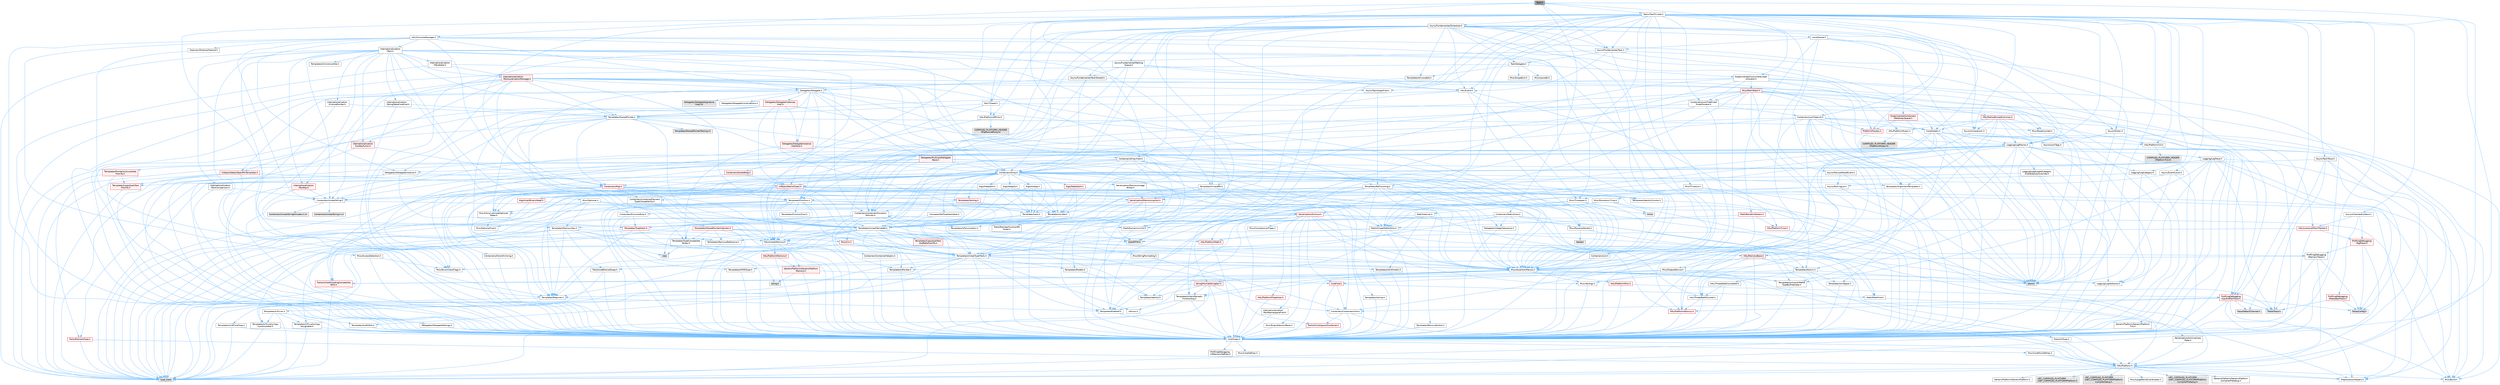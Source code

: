 digraph "Task.h"
{
 // INTERACTIVE_SVG=YES
 // LATEX_PDF_SIZE
  bgcolor="transparent";
  edge [fontname=Helvetica,fontsize=10,labelfontname=Helvetica,labelfontsize=10];
  node [fontname=Helvetica,fontsize=10,shape=box,height=0.2,width=0.4];
  Node1 [id="Node000001",label="Task.h",height=0.2,width=0.4,color="gray40", fillcolor="grey60", style="filled", fontcolor="black",tooltip=" "];
  Node1 -> Node2 [id="edge1_Node000001_Node000002",color="steelblue1",style="solid",tooltip=" "];
  Node2 [id="Node000002",label="Tasks/TaskPrivate.h",height=0.2,width=0.4,color="grey40", fillcolor="white", style="filled",URL="$d0/d89/TaskPrivate_8h.html",tooltip=" "];
  Node2 -> Node3 [id="edge2_Node000002_Node000003",color="steelblue1",style="solid",tooltip=" "];
  Node3 [id="Node000003",label="Async/EventCount.h",height=0.2,width=0.4,color="grey40", fillcolor="white", style="filled",URL="$d7/d68/EventCount_8h.html",tooltip=" "];
  Node3 -> Node4 [id="edge3_Node000003_Node000004",color="steelblue1",style="solid",tooltip=" "];
  Node4 [id="Node000004",label="Async/ParkingLot.h",height=0.2,width=0.4,color="grey40", fillcolor="white", style="filled",URL="$da/d51/ParkingLot_8h.html",tooltip=" "];
  Node4 -> Node5 [id="edge4_Node000004_Node000005",color="steelblue1",style="solid",tooltip=" "];
  Node5 [id="Node000005",label="CoreTypes.h",height=0.2,width=0.4,color="grey40", fillcolor="white", style="filled",URL="$dc/dec/CoreTypes_8h.html",tooltip=" "];
  Node5 -> Node6 [id="edge5_Node000005_Node000006",color="steelblue1",style="solid",tooltip=" "];
  Node6 [id="Node000006",label="HAL/Platform.h",height=0.2,width=0.4,color="grey40", fillcolor="white", style="filled",URL="$d9/dd0/Platform_8h.html",tooltip=" "];
  Node6 -> Node7 [id="edge6_Node000006_Node000007",color="steelblue1",style="solid",tooltip=" "];
  Node7 [id="Node000007",label="Misc/Build.h",height=0.2,width=0.4,color="grey40", fillcolor="white", style="filled",URL="$d3/dbb/Build_8h.html",tooltip=" "];
  Node6 -> Node8 [id="edge7_Node000006_Node000008",color="steelblue1",style="solid",tooltip=" "];
  Node8 [id="Node000008",label="Misc/LargeWorldCoordinates.h",height=0.2,width=0.4,color="grey40", fillcolor="white", style="filled",URL="$d2/dcb/LargeWorldCoordinates_8h.html",tooltip=" "];
  Node6 -> Node9 [id="edge8_Node000006_Node000009",color="steelblue1",style="solid",tooltip=" "];
  Node9 [id="Node000009",label="type_traits",height=0.2,width=0.4,color="grey60", fillcolor="#E0E0E0", style="filled",tooltip=" "];
  Node6 -> Node10 [id="edge9_Node000006_Node000010",color="steelblue1",style="solid",tooltip=" "];
  Node10 [id="Node000010",label="PreprocessorHelpers.h",height=0.2,width=0.4,color="grey40", fillcolor="white", style="filled",URL="$db/ddb/PreprocessorHelpers_8h.html",tooltip=" "];
  Node6 -> Node11 [id="edge10_Node000006_Node000011",color="steelblue1",style="solid",tooltip=" "];
  Node11 [id="Node000011",label="UBT_COMPILED_PLATFORM\l/UBT_COMPILED_PLATFORMPlatform\lCompilerPreSetup.h",height=0.2,width=0.4,color="grey60", fillcolor="#E0E0E0", style="filled",tooltip=" "];
  Node6 -> Node12 [id="edge11_Node000006_Node000012",color="steelblue1",style="solid",tooltip=" "];
  Node12 [id="Node000012",label="GenericPlatform/GenericPlatform\lCompilerPreSetup.h",height=0.2,width=0.4,color="grey40", fillcolor="white", style="filled",URL="$d9/dc8/GenericPlatformCompilerPreSetup_8h.html",tooltip=" "];
  Node6 -> Node13 [id="edge12_Node000006_Node000013",color="steelblue1",style="solid",tooltip=" "];
  Node13 [id="Node000013",label="GenericPlatform/GenericPlatform.h",height=0.2,width=0.4,color="grey40", fillcolor="white", style="filled",URL="$d6/d84/GenericPlatform_8h.html",tooltip=" "];
  Node6 -> Node14 [id="edge13_Node000006_Node000014",color="steelblue1",style="solid",tooltip=" "];
  Node14 [id="Node000014",label="UBT_COMPILED_PLATFORM\l/UBT_COMPILED_PLATFORMPlatform.h",height=0.2,width=0.4,color="grey60", fillcolor="#E0E0E0", style="filled",tooltip=" "];
  Node6 -> Node15 [id="edge14_Node000006_Node000015",color="steelblue1",style="solid",tooltip=" "];
  Node15 [id="Node000015",label="UBT_COMPILED_PLATFORM\l/UBT_COMPILED_PLATFORMPlatform\lCompilerSetup.h",height=0.2,width=0.4,color="grey60", fillcolor="#E0E0E0", style="filled",tooltip=" "];
  Node5 -> Node16 [id="edge15_Node000005_Node000016",color="steelblue1",style="solid",tooltip=" "];
  Node16 [id="Node000016",label="ProfilingDebugging\l/UMemoryDefines.h",height=0.2,width=0.4,color="grey40", fillcolor="white", style="filled",URL="$d2/da2/UMemoryDefines_8h.html",tooltip=" "];
  Node5 -> Node17 [id="edge16_Node000005_Node000017",color="steelblue1",style="solid",tooltip=" "];
  Node17 [id="Node000017",label="Misc/CoreMiscDefines.h",height=0.2,width=0.4,color="grey40", fillcolor="white", style="filled",URL="$da/d38/CoreMiscDefines_8h.html",tooltip=" "];
  Node17 -> Node6 [id="edge17_Node000017_Node000006",color="steelblue1",style="solid",tooltip=" "];
  Node17 -> Node10 [id="edge18_Node000017_Node000010",color="steelblue1",style="solid",tooltip=" "];
  Node5 -> Node18 [id="edge19_Node000005_Node000018",color="steelblue1",style="solid",tooltip=" "];
  Node18 [id="Node000018",label="Misc/CoreDefines.h",height=0.2,width=0.4,color="grey40", fillcolor="white", style="filled",URL="$d3/dd2/CoreDefines_8h.html",tooltip=" "];
  Node4 -> Node19 [id="edge20_Node000004_Node000019",color="steelblue1",style="solid",tooltip=" "];
  Node19 [id="Node000019",label="Misc/MonotonicTime.h",height=0.2,width=0.4,color="grey40", fillcolor="white", style="filled",URL="$df/da5/MonotonicTime_8h.html",tooltip=" "];
  Node19 -> Node5 [id="edge21_Node000019_Node000005",color="steelblue1",style="solid",tooltip=" "];
  Node19 -> Node20 [id="edge22_Node000019_Node000020",color="steelblue1",style="solid",tooltip=" "];
  Node20 [id="Node000020",label="HAL/PlatformMath.h",height=0.2,width=0.4,color="red", fillcolor="#FFF0F0", style="filled",URL="$dc/d53/PlatformMath_8h.html",tooltip=" "];
  Node20 -> Node5 [id="edge23_Node000020_Node000005",color="steelblue1",style="solid",tooltip=" "];
  Node19 -> Node88 [id="edge24_Node000019_Node000088",color="steelblue1",style="solid",tooltip=" "];
  Node88 [id="Node000088",label="limits",height=0.2,width=0.4,color="grey60", fillcolor="#E0E0E0", style="filled",tooltip=" "];
  Node4 -> Node90 [id="edge25_Node000004_Node000090",color="steelblue1",style="solid",tooltip=" "];
  Node90 [id="Node000090",label="Templates/Function.h",height=0.2,width=0.4,color="grey40", fillcolor="white", style="filled",URL="$df/df5/Function_8h.html",tooltip=" "];
  Node90 -> Node5 [id="edge26_Node000090_Node000005",color="steelblue1",style="solid",tooltip=" "];
  Node90 -> Node42 [id="edge27_Node000090_Node000042",color="steelblue1",style="solid",tooltip=" "];
  Node42 [id="Node000042",label="Misc/AssertionMacros.h",height=0.2,width=0.4,color="grey40", fillcolor="white", style="filled",URL="$d0/dfa/AssertionMacros_8h.html",tooltip=" "];
  Node42 -> Node5 [id="edge28_Node000042_Node000005",color="steelblue1",style="solid",tooltip=" "];
  Node42 -> Node6 [id="edge29_Node000042_Node000006",color="steelblue1",style="solid",tooltip=" "];
  Node42 -> Node43 [id="edge30_Node000042_Node000043",color="steelblue1",style="solid",tooltip=" "];
  Node43 [id="Node000043",label="HAL/PlatformMisc.h",height=0.2,width=0.4,color="red", fillcolor="#FFF0F0", style="filled",URL="$d0/df5/PlatformMisc_8h.html",tooltip=" "];
  Node43 -> Node5 [id="edge31_Node000043_Node000005",color="steelblue1",style="solid",tooltip=" "];
  Node43 -> Node57 [id="edge32_Node000043_Node000057",color="steelblue1",style="solid",tooltip=" "];
  Node57 [id="Node000057",label="ProfilingDebugging\l/CpuProfilerTrace.h",height=0.2,width=0.4,color="red", fillcolor="#FFF0F0", style="filled",URL="$da/dcb/CpuProfilerTrace_8h.html",tooltip=" "];
  Node57 -> Node5 [id="edge33_Node000057_Node000005",color="steelblue1",style="solid",tooltip=" "];
  Node57 -> Node22 [id="edge34_Node000057_Node000022",color="steelblue1",style="solid",tooltip=" "];
  Node22 [id="Node000022",label="Containers/ContainersFwd.h",height=0.2,width=0.4,color="grey40", fillcolor="white", style="filled",URL="$d4/d0a/ContainersFwd_8h.html",tooltip=" "];
  Node22 -> Node6 [id="edge35_Node000022_Node000006",color="steelblue1",style="solid",tooltip=" "];
  Node22 -> Node5 [id="edge36_Node000022_Node000005",color="steelblue1",style="solid",tooltip=" "];
  Node22 -> Node23 [id="edge37_Node000022_Node000023",color="steelblue1",style="solid",tooltip=" "];
  Node23 [id="Node000023",label="Traits/IsContiguousContainer.h",height=0.2,width=0.4,color="red", fillcolor="#FFF0F0", style="filled",URL="$d5/d3c/IsContiguousContainer_8h.html",tooltip=" "];
  Node23 -> Node5 [id="edge38_Node000023_Node000005",color="steelblue1",style="solid",tooltip=" "];
  Node57 -> Node58 [id="edge39_Node000057_Node000058",color="steelblue1",style="solid",tooltip=" "];
  Node58 [id="Node000058",label="HAL/PlatformAtomics.h",height=0.2,width=0.4,color="red", fillcolor="#FFF0F0", style="filled",URL="$d3/d36/PlatformAtomics_8h.html",tooltip=" "];
  Node58 -> Node5 [id="edge40_Node000058_Node000005",color="steelblue1",style="solid",tooltip=" "];
  Node57 -> Node10 [id="edge41_Node000057_Node000010",color="steelblue1",style="solid",tooltip=" "];
  Node57 -> Node7 [id="edge42_Node000057_Node000007",color="steelblue1",style="solid",tooltip=" "];
  Node57 -> Node61 [id="edge43_Node000057_Node000061",color="steelblue1",style="solid",tooltip=" "];
  Node61 [id="Node000061",label="Trace/Config.h",height=0.2,width=0.4,color="grey60", fillcolor="#E0E0E0", style="filled",tooltip=" "];
  Node57 -> Node62 [id="edge44_Node000057_Node000062",color="steelblue1",style="solid",tooltip=" "];
  Node62 [id="Node000062",label="Trace/Detail/Channel.h",height=0.2,width=0.4,color="grey60", fillcolor="#E0E0E0", style="filled",tooltip=" "];
  Node57 -> Node64 [id="edge45_Node000057_Node000064",color="steelblue1",style="solid",tooltip=" "];
  Node64 [id="Node000064",label="Trace/Trace.h",height=0.2,width=0.4,color="grey60", fillcolor="#E0E0E0", style="filled",tooltip=" "];
  Node42 -> Node10 [id="edge46_Node000042_Node000010",color="steelblue1",style="solid",tooltip=" "];
  Node42 -> Node65 [id="edge47_Node000042_Node000065",color="steelblue1",style="solid",tooltip=" "];
  Node65 [id="Node000065",label="Templates/EnableIf.h",height=0.2,width=0.4,color="grey40", fillcolor="white", style="filled",URL="$d7/d60/EnableIf_8h.html",tooltip=" "];
  Node65 -> Node5 [id="edge48_Node000065_Node000005",color="steelblue1",style="solid",tooltip=" "];
  Node42 -> Node66 [id="edge49_Node000042_Node000066",color="steelblue1",style="solid",tooltip=" "];
  Node66 [id="Node000066",label="Templates/IsArrayOrRefOf\lTypeByPredicate.h",height=0.2,width=0.4,color="grey40", fillcolor="white", style="filled",URL="$d6/da1/IsArrayOrRefOfTypeByPredicate_8h.html",tooltip=" "];
  Node66 -> Node5 [id="edge50_Node000066_Node000005",color="steelblue1",style="solid",tooltip=" "];
  Node42 -> Node67 [id="edge51_Node000042_Node000067",color="steelblue1",style="solid",tooltip=" "];
  Node67 [id="Node000067",label="Templates/IsValidVariadic\lFunctionArg.h",height=0.2,width=0.4,color="grey40", fillcolor="white", style="filled",URL="$d0/dc8/IsValidVariadicFunctionArg_8h.html",tooltip=" "];
  Node67 -> Node5 [id="edge52_Node000067_Node000005",color="steelblue1",style="solid",tooltip=" "];
  Node67 -> Node68 [id="edge53_Node000067_Node000068",color="steelblue1",style="solid",tooltip=" "];
  Node68 [id="Node000068",label="IsEnum.h",height=0.2,width=0.4,color="grey40", fillcolor="white", style="filled",URL="$d4/de5/IsEnum_8h.html",tooltip=" "];
  Node67 -> Node9 [id="edge54_Node000067_Node000009",color="steelblue1",style="solid",tooltip=" "];
  Node42 -> Node69 [id="edge55_Node000042_Node000069",color="steelblue1",style="solid",tooltip=" "];
  Node69 [id="Node000069",label="Traits/IsCharEncodingCompatible\lWith.h",height=0.2,width=0.4,color="red", fillcolor="#FFF0F0", style="filled",URL="$df/dd1/IsCharEncodingCompatibleWith_8h.html",tooltip=" "];
  Node69 -> Node9 [id="edge56_Node000069_Node000009",color="steelblue1",style="solid",tooltip=" "];
  Node42 -> Node71 [id="edge57_Node000042_Node000071",color="steelblue1",style="solid",tooltip=" "];
  Node71 [id="Node000071",label="Misc/VarArgs.h",height=0.2,width=0.4,color="grey40", fillcolor="white", style="filled",URL="$d5/d6f/VarArgs_8h.html",tooltip=" "];
  Node71 -> Node5 [id="edge58_Node000071_Node000005",color="steelblue1",style="solid",tooltip=" "];
  Node42 -> Node72 [id="edge59_Node000042_Node000072",color="steelblue1",style="solid",tooltip=" "];
  Node72 [id="Node000072",label="String/FormatStringSan.h",height=0.2,width=0.4,color="red", fillcolor="#FFF0F0", style="filled",URL="$d3/d8b/FormatStringSan_8h.html",tooltip=" "];
  Node72 -> Node9 [id="edge60_Node000072_Node000009",color="steelblue1",style="solid",tooltip=" "];
  Node72 -> Node5 [id="edge61_Node000072_Node000005",color="steelblue1",style="solid",tooltip=" "];
  Node72 -> Node73 [id="edge62_Node000072_Node000073",color="steelblue1",style="solid",tooltip=" "];
  Node73 [id="Node000073",label="Templates/Requires.h",height=0.2,width=0.4,color="grey40", fillcolor="white", style="filled",URL="$dc/d96/Requires_8h.html",tooltip=" "];
  Node73 -> Node65 [id="edge63_Node000073_Node000065",color="steelblue1",style="solid",tooltip=" "];
  Node73 -> Node9 [id="edge64_Node000073_Node000009",color="steelblue1",style="solid",tooltip=" "];
  Node72 -> Node74 [id="edge65_Node000072_Node000074",color="steelblue1",style="solid",tooltip=" "];
  Node74 [id="Node000074",label="Templates/Identity.h",height=0.2,width=0.4,color="grey40", fillcolor="white", style="filled",URL="$d0/dd5/Identity_8h.html",tooltip=" "];
  Node72 -> Node67 [id="edge66_Node000072_Node000067",color="steelblue1",style="solid",tooltip=" "];
  Node72 -> Node22 [id="edge67_Node000072_Node000022",color="steelblue1",style="solid",tooltip=" "];
  Node42 -> Node78 [id="edge68_Node000042_Node000078",color="steelblue1",style="solid",tooltip=" "];
  Node78 [id="Node000078",label="atomic",height=0.2,width=0.4,color="grey60", fillcolor="#E0E0E0", style="filled",tooltip=" "];
  Node90 -> Node91 [id="edge69_Node000090_Node000091",color="steelblue1",style="solid",tooltip=" "];
  Node91 [id="Node000091",label="Misc/IntrusiveUnsetOptional\lState.h",height=0.2,width=0.4,color="grey40", fillcolor="white", style="filled",URL="$d2/d0a/IntrusiveUnsetOptionalState_8h.html",tooltip=" "];
  Node91 -> Node92 [id="edge70_Node000091_Node000092",color="steelblue1",style="solid",tooltip=" "];
  Node92 [id="Node000092",label="Misc/OptionalFwd.h",height=0.2,width=0.4,color="grey40", fillcolor="white", style="filled",URL="$dc/d50/OptionalFwd_8h.html",tooltip=" "];
  Node90 -> Node93 [id="edge71_Node000090_Node000093",color="steelblue1",style="solid",tooltip=" "];
  Node93 [id="Node000093",label="HAL/UnrealMemory.h",height=0.2,width=0.4,color="grey40", fillcolor="white", style="filled",URL="$d9/d96/UnrealMemory_8h.html",tooltip=" "];
  Node93 -> Node5 [id="edge72_Node000093_Node000005",color="steelblue1",style="solid",tooltip=" "];
  Node93 -> Node94 [id="edge73_Node000093_Node000094",color="steelblue1",style="solid",tooltip=" "];
  Node94 [id="Node000094",label="GenericPlatform/GenericPlatform\lMemory.h",height=0.2,width=0.4,color="red", fillcolor="#FFF0F0", style="filled",URL="$dd/d22/GenericPlatformMemory_8h.html",tooltip=" "];
  Node94 -> Node47 [id="edge74_Node000094_Node000047",color="steelblue1",style="solid",tooltip=" "];
  Node47 [id="Node000047",label="CoreFwd.h",height=0.2,width=0.4,color="red", fillcolor="#FFF0F0", style="filled",URL="$d1/d1e/CoreFwd_8h.html",tooltip=" "];
  Node47 -> Node5 [id="edge75_Node000047_Node000005",color="steelblue1",style="solid",tooltip=" "];
  Node47 -> Node22 [id="edge76_Node000047_Node000022",color="steelblue1",style="solid",tooltip=" "];
  Node47 -> Node48 [id="edge77_Node000047_Node000048",color="steelblue1",style="solid",tooltip=" "];
  Node48 [id="Node000048",label="Math/MathFwd.h",height=0.2,width=0.4,color="grey40", fillcolor="white", style="filled",URL="$d2/d10/MathFwd_8h.html",tooltip=" "];
  Node48 -> Node6 [id="edge78_Node000048_Node000006",color="steelblue1",style="solid",tooltip=" "];
  Node94 -> Node5 [id="edge79_Node000094_Node000005",color="steelblue1",style="solid",tooltip=" "];
  Node94 -> Node35 [id="edge80_Node000094_Node000035",color="steelblue1",style="solid",tooltip=" "];
  Node35 [id="Node000035",label="string.h",height=0.2,width=0.4,color="grey60", fillcolor="#E0E0E0", style="filled",tooltip=" "];
  Node93 -> Node97 [id="edge81_Node000093_Node000097",color="steelblue1",style="solid",tooltip=" "];
  Node97 [id="Node000097",label="HAL/MemoryBase.h",height=0.2,width=0.4,color="red", fillcolor="#FFF0F0", style="filled",URL="$d6/d9f/MemoryBase_8h.html",tooltip=" "];
  Node97 -> Node5 [id="edge82_Node000097_Node000005",color="steelblue1",style="solid",tooltip=" "];
  Node97 -> Node58 [id="edge83_Node000097_Node000058",color="steelblue1",style="solid",tooltip=" "];
  Node97 -> Node99 [id="edge84_Node000097_Node000099",color="steelblue1",style="solid",tooltip=" "];
  Node99 [id="Node000099",label="Misc/OutputDevice.h",height=0.2,width=0.4,color="grey40", fillcolor="white", style="filled",URL="$d7/d32/OutputDevice_8h.html",tooltip=" "];
  Node99 -> Node47 [id="edge85_Node000099_Node000047",color="steelblue1",style="solid",tooltip=" "];
  Node99 -> Node5 [id="edge86_Node000099_Node000005",color="steelblue1",style="solid",tooltip=" "];
  Node99 -> Node100 [id="edge87_Node000099_Node000100",color="steelblue1",style="solid",tooltip=" "];
  Node100 [id="Node000100",label="Logging/LogVerbosity.h",height=0.2,width=0.4,color="grey40", fillcolor="white", style="filled",URL="$d2/d8f/LogVerbosity_8h.html",tooltip=" "];
  Node100 -> Node5 [id="edge88_Node000100_Node000005",color="steelblue1",style="solid",tooltip=" "];
  Node99 -> Node71 [id="edge89_Node000099_Node000071",color="steelblue1",style="solid",tooltip=" "];
  Node99 -> Node66 [id="edge90_Node000099_Node000066",color="steelblue1",style="solid",tooltip=" "];
  Node99 -> Node67 [id="edge91_Node000099_Node000067",color="steelblue1",style="solid",tooltip=" "];
  Node99 -> Node69 [id="edge92_Node000099_Node000069",color="steelblue1",style="solid",tooltip=" "];
  Node97 -> Node101 [id="edge93_Node000097_Node000101",color="steelblue1",style="solid",tooltip=" "];
  Node101 [id="Node000101",label="Templates/Atomic.h",height=0.2,width=0.4,color="grey40", fillcolor="white", style="filled",URL="$d3/d91/Atomic_8h.html",tooltip=" "];
  Node101 -> Node102 [id="edge94_Node000101_Node000102",color="steelblue1",style="solid",tooltip=" "];
  Node102 [id="Node000102",label="HAL/ThreadSafeCounter.h",height=0.2,width=0.4,color="grey40", fillcolor="white", style="filled",URL="$dc/dc9/ThreadSafeCounter_8h.html",tooltip=" "];
  Node102 -> Node5 [id="edge95_Node000102_Node000005",color="steelblue1",style="solid",tooltip=" "];
  Node102 -> Node58 [id="edge96_Node000102_Node000058",color="steelblue1",style="solid",tooltip=" "];
  Node101 -> Node103 [id="edge97_Node000101_Node000103",color="steelblue1",style="solid",tooltip=" "];
  Node103 [id="Node000103",label="HAL/ThreadSafeCounter64.h",height=0.2,width=0.4,color="grey40", fillcolor="white", style="filled",URL="$d0/d12/ThreadSafeCounter64_8h.html",tooltip=" "];
  Node103 -> Node5 [id="edge98_Node000103_Node000005",color="steelblue1",style="solid",tooltip=" "];
  Node103 -> Node102 [id="edge99_Node000103_Node000102",color="steelblue1",style="solid",tooltip=" "];
  Node101 -> Node86 [id="edge100_Node000101_Node000086",color="steelblue1",style="solid",tooltip=" "];
  Node86 [id="Node000086",label="Templates/IsIntegral.h",height=0.2,width=0.4,color="grey40", fillcolor="white", style="filled",URL="$da/d64/IsIntegral_8h.html",tooltip=" "];
  Node86 -> Node5 [id="edge101_Node000086_Node000005",color="steelblue1",style="solid",tooltip=" "];
  Node101 -> Node104 [id="edge102_Node000101_Node000104",color="steelblue1",style="solid",tooltip=" "];
  Node104 [id="Node000104",label="Templates/IsTrivial.h",height=0.2,width=0.4,color="grey40", fillcolor="white", style="filled",URL="$da/d4c/IsTrivial_8h.html",tooltip=" "];
  Node104 -> Node36 [id="edge103_Node000104_Node000036",color="steelblue1",style="solid",tooltip=" "];
  Node36 [id="Node000036",label="Templates/AndOrNot.h",height=0.2,width=0.4,color="grey40", fillcolor="white", style="filled",URL="$db/d0a/AndOrNot_8h.html",tooltip=" "];
  Node36 -> Node5 [id="edge104_Node000036_Node000005",color="steelblue1",style="solid",tooltip=" "];
  Node104 -> Node83 [id="edge105_Node000104_Node000083",color="steelblue1",style="solid",tooltip=" "];
  Node83 [id="Node000083",label="Templates/IsTriviallyCopy\lConstructible.h",height=0.2,width=0.4,color="grey40", fillcolor="white", style="filled",URL="$d3/d78/IsTriviallyCopyConstructible_8h.html",tooltip=" "];
  Node83 -> Node5 [id="edge106_Node000083_Node000005",color="steelblue1",style="solid",tooltip=" "];
  Node83 -> Node9 [id="edge107_Node000083_Node000009",color="steelblue1",style="solid",tooltip=" "];
  Node104 -> Node105 [id="edge108_Node000104_Node000105",color="steelblue1",style="solid",tooltip=" "];
  Node105 [id="Node000105",label="Templates/IsTriviallyCopy\lAssignable.h",height=0.2,width=0.4,color="grey40", fillcolor="white", style="filled",URL="$d2/df2/IsTriviallyCopyAssignable_8h.html",tooltip=" "];
  Node105 -> Node5 [id="edge109_Node000105_Node000005",color="steelblue1",style="solid",tooltip=" "];
  Node105 -> Node9 [id="edge110_Node000105_Node000009",color="steelblue1",style="solid",tooltip=" "];
  Node104 -> Node9 [id="edge111_Node000104_Node000009",color="steelblue1",style="solid",tooltip=" "];
  Node101 -> Node106 [id="edge112_Node000101_Node000106",color="steelblue1",style="solid",tooltip=" "];
  Node106 [id="Node000106",label="Traits/IntType.h",height=0.2,width=0.4,color="grey40", fillcolor="white", style="filled",URL="$d7/deb/IntType_8h.html",tooltip=" "];
  Node106 -> Node6 [id="edge113_Node000106_Node000006",color="steelblue1",style="solid",tooltip=" "];
  Node101 -> Node78 [id="edge114_Node000101_Node000078",color="steelblue1",style="solid",tooltip=" "];
  Node93 -> Node107 [id="edge115_Node000093_Node000107",color="steelblue1",style="solid",tooltip=" "];
  Node107 [id="Node000107",label="HAL/PlatformMemory.h",height=0.2,width=0.4,color="red", fillcolor="#FFF0F0", style="filled",URL="$de/d68/PlatformMemory_8h.html",tooltip=" "];
  Node107 -> Node5 [id="edge116_Node000107_Node000005",color="steelblue1",style="solid",tooltip=" "];
  Node107 -> Node94 [id="edge117_Node000107_Node000094",color="steelblue1",style="solid",tooltip=" "];
  Node93 -> Node109 [id="edge118_Node000093_Node000109",color="steelblue1",style="solid",tooltip=" "];
  Node109 [id="Node000109",label="ProfilingDebugging\l/MemoryTrace.h",height=0.2,width=0.4,color="grey40", fillcolor="white", style="filled",URL="$da/dd7/MemoryTrace_8h.html",tooltip=" "];
  Node109 -> Node6 [id="edge119_Node000109_Node000006",color="steelblue1",style="solid",tooltip=" "];
  Node109 -> Node53 [id="edge120_Node000109_Node000053",color="steelblue1",style="solid",tooltip=" "];
  Node53 [id="Node000053",label="Misc/EnumClassFlags.h",height=0.2,width=0.4,color="grey40", fillcolor="white", style="filled",URL="$d8/de7/EnumClassFlags_8h.html",tooltip=" "];
  Node109 -> Node61 [id="edge121_Node000109_Node000061",color="steelblue1",style="solid",tooltip=" "];
  Node109 -> Node64 [id="edge122_Node000109_Node000064",color="steelblue1",style="solid",tooltip=" "];
  Node93 -> Node41 [id="edge123_Node000093_Node000041",color="steelblue1",style="solid",tooltip=" "];
  Node41 [id="Node000041",label="Templates/IsPointer.h",height=0.2,width=0.4,color="grey40", fillcolor="white", style="filled",URL="$d7/d05/IsPointer_8h.html",tooltip=" "];
  Node41 -> Node5 [id="edge124_Node000041_Node000005",color="steelblue1",style="solid",tooltip=" "];
  Node90 -> Node110 [id="edge125_Node000090_Node000110",color="steelblue1",style="solid",tooltip=" "];
  Node110 [id="Node000110",label="Templates/FunctionFwd.h",height=0.2,width=0.4,color="grey40", fillcolor="white", style="filled",URL="$d6/d54/FunctionFwd_8h.html",tooltip=" "];
  Node90 -> Node40 [id="edge126_Node000090_Node000040",color="steelblue1",style="solid",tooltip=" "];
  Node40 [id="Node000040",label="Templates/UnrealTypeTraits.h",height=0.2,width=0.4,color="grey40", fillcolor="white", style="filled",URL="$d2/d2d/UnrealTypeTraits_8h.html",tooltip=" "];
  Node40 -> Node5 [id="edge127_Node000040_Node000005",color="steelblue1",style="solid",tooltip=" "];
  Node40 -> Node41 [id="edge128_Node000040_Node000041",color="steelblue1",style="solid",tooltip=" "];
  Node40 -> Node42 [id="edge129_Node000040_Node000042",color="steelblue1",style="solid",tooltip=" "];
  Node40 -> Node36 [id="edge130_Node000040_Node000036",color="steelblue1",style="solid",tooltip=" "];
  Node40 -> Node65 [id="edge131_Node000040_Node000065",color="steelblue1",style="solid",tooltip=" "];
  Node40 -> Node79 [id="edge132_Node000040_Node000079",color="steelblue1",style="solid",tooltip=" "];
  Node79 [id="Node000079",label="Templates/IsArithmetic.h",height=0.2,width=0.4,color="grey40", fillcolor="white", style="filled",URL="$d2/d5d/IsArithmetic_8h.html",tooltip=" "];
  Node79 -> Node5 [id="edge133_Node000079_Node000005",color="steelblue1",style="solid",tooltip=" "];
  Node40 -> Node68 [id="edge134_Node000040_Node000068",color="steelblue1",style="solid",tooltip=" "];
  Node40 -> Node80 [id="edge135_Node000040_Node000080",color="steelblue1",style="solid",tooltip=" "];
  Node80 [id="Node000080",label="Templates/Models.h",height=0.2,width=0.4,color="grey40", fillcolor="white", style="filled",URL="$d3/d0c/Models_8h.html",tooltip=" "];
  Node80 -> Node74 [id="edge136_Node000080_Node000074",color="steelblue1",style="solid",tooltip=" "];
  Node40 -> Node81 [id="edge137_Node000040_Node000081",color="steelblue1",style="solid",tooltip=" "];
  Node81 [id="Node000081",label="Templates/IsPODType.h",height=0.2,width=0.4,color="grey40", fillcolor="white", style="filled",URL="$d7/db1/IsPODType_8h.html",tooltip=" "];
  Node81 -> Node5 [id="edge138_Node000081_Node000005",color="steelblue1",style="solid",tooltip=" "];
  Node40 -> Node82 [id="edge139_Node000040_Node000082",color="steelblue1",style="solid",tooltip=" "];
  Node82 [id="Node000082",label="Templates/IsUECoreType.h",height=0.2,width=0.4,color="grey40", fillcolor="white", style="filled",URL="$d1/db8/IsUECoreType_8h.html",tooltip=" "];
  Node82 -> Node5 [id="edge140_Node000082_Node000005",color="steelblue1",style="solid",tooltip=" "];
  Node82 -> Node9 [id="edge141_Node000082_Node000009",color="steelblue1",style="solid",tooltip=" "];
  Node40 -> Node83 [id="edge142_Node000040_Node000083",color="steelblue1",style="solid",tooltip=" "];
  Node90 -> Node111 [id="edge143_Node000090_Node000111",color="steelblue1",style="solid",tooltip=" "];
  Node111 [id="Node000111",label="Templates/Invoke.h",height=0.2,width=0.4,color="grey40", fillcolor="white", style="filled",URL="$d7/deb/Invoke_8h.html",tooltip=" "];
  Node111 -> Node5 [id="edge144_Node000111_Node000005",color="steelblue1",style="solid",tooltip=" "];
  Node111 -> Node112 [id="edge145_Node000111_Node000112",color="steelblue1",style="solid",tooltip=" "];
  Node112 [id="Node000112",label="Traits/MemberFunctionPtr\lOuter.h",height=0.2,width=0.4,color="grey40", fillcolor="white", style="filled",URL="$db/da7/MemberFunctionPtrOuter_8h.html",tooltip=" "];
  Node111 -> Node113 [id="edge146_Node000111_Node000113",color="steelblue1",style="solid",tooltip=" "];
  Node113 [id="Node000113",label="Templates/UnrealTemplate.h",height=0.2,width=0.4,color="grey40", fillcolor="white", style="filled",URL="$d4/d24/UnrealTemplate_8h.html",tooltip=" "];
  Node113 -> Node5 [id="edge147_Node000113_Node000005",color="steelblue1",style="solid",tooltip=" "];
  Node113 -> Node41 [id="edge148_Node000113_Node000041",color="steelblue1",style="solid",tooltip=" "];
  Node113 -> Node93 [id="edge149_Node000113_Node000093",color="steelblue1",style="solid",tooltip=" "];
  Node113 -> Node114 [id="edge150_Node000113_Node000114",color="steelblue1",style="solid",tooltip=" "];
  Node114 [id="Node000114",label="Templates/CopyQualifiers\lAndRefsFromTo.h",height=0.2,width=0.4,color="red", fillcolor="#FFF0F0", style="filled",URL="$d3/db3/CopyQualifiersAndRefsFromTo_8h.html",tooltip=" "];
  Node113 -> Node40 [id="edge151_Node000113_Node000040",color="steelblue1",style="solid",tooltip=" "];
  Node113 -> Node38 [id="edge152_Node000113_Node000038",color="steelblue1",style="solid",tooltip=" "];
  Node38 [id="Node000038",label="Templates/RemoveReference.h",height=0.2,width=0.4,color="grey40", fillcolor="white", style="filled",URL="$da/dbe/RemoveReference_8h.html",tooltip=" "];
  Node38 -> Node5 [id="edge153_Node000038_Node000005",color="steelblue1",style="solid",tooltip=" "];
  Node113 -> Node73 [id="edge154_Node000113_Node000073",color="steelblue1",style="solid",tooltip=" "];
  Node113 -> Node87 [id="edge155_Node000113_Node000087",color="steelblue1",style="solid",tooltip=" "];
  Node87 [id="Node000087",label="Templates/TypeCompatible\lBytes.h",height=0.2,width=0.4,color="grey40", fillcolor="white", style="filled",URL="$df/d0a/TypeCompatibleBytes_8h.html",tooltip=" "];
  Node87 -> Node5 [id="edge156_Node000087_Node000005",color="steelblue1",style="solid",tooltip=" "];
  Node87 -> Node35 [id="edge157_Node000087_Node000035",color="steelblue1",style="solid",tooltip=" "];
  Node87 -> Node27 [id="edge158_Node000087_Node000027",color="steelblue1",style="solid",tooltip=" "];
  Node27 [id="Node000027",label="new",height=0.2,width=0.4,color="grey60", fillcolor="#E0E0E0", style="filled",tooltip=" "];
  Node87 -> Node9 [id="edge159_Node000087_Node000009",color="steelblue1",style="solid",tooltip=" "];
  Node113 -> Node74 [id="edge160_Node000113_Node000074",color="steelblue1",style="solid",tooltip=" "];
  Node113 -> Node23 [id="edge161_Node000113_Node000023",color="steelblue1",style="solid",tooltip=" "];
  Node113 -> Node116 [id="edge162_Node000113_Node000116",color="steelblue1",style="solid",tooltip=" "];
  Node116 [id="Node000116",label="Traits/UseBitwiseSwap.h",height=0.2,width=0.4,color="grey40", fillcolor="white", style="filled",URL="$db/df3/UseBitwiseSwap_8h.html",tooltip=" "];
  Node116 -> Node5 [id="edge163_Node000116_Node000005",color="steelblue1",style="solid",tooltip=" "];
  Node116 -> Node9 [id="edge164_Node000116_Node000009",color="steelblue1",style="solid",tooltip=" "];
  Node113 -> Node9 [id="edge165_Node000113_Node000009",color="steelblue1",style="solid",tooltip=" "];
  Node111 -> Node9 [id="edge166_Node000111_Node000009",color="steelblue1",style="solid",tooltip=" "];
  Node90 -> Node113 [id="edge167_Node000090_Node000113",color="steelblue1",style="solid",tooltip=" "];
  Node90 -> Node73 [id="edge168_Node000090_Node000073",color="steelblue1",style="solid",tooltip=" "];
  Node90 -> Node117 [id="edge169_Node000090_Node000117",color="steelblue1",style="solid",tooltip=" "];
  Node117 [id="Node000117",label="Math/UnrealMathUtility.h",height=0.2,width=0.4,color="grey40", fillcolor="white", style="filled",URL="$db/db8/UnrealMathUtility_8h.html",tooltip=" "];
  Node117 -> Node5 [id="edge170_Node000117_Node000005",color="steelblue1",style="solid",tooltip=" "];
  Node117 -> Node42 [id="edge171_Node000117_Node000042",color="steelblue1",style="solid",tooltip=" "];
  Node117 -> Node20 [id="edge172_Node000117_Node000020",color="steelblue1",style="solid",tooltip=" "];
  Node117 -> Node48 [id="edge173_Node000117_Node000048",color="steelblue1",style="solid",tooltip=" "];
  Node117 -> Node74 [id="edge174_Node000117_Node000074",color="steelblue1",style="solid",tooltip=" "];
  Node117 -> Node73 [id="edge175_Node000117_Node000073",color="steelblue1",style="solid",tooltip=" "];
  Node90 -> Node27 [id="edge176_Node000090_Node000027",color="steelblue1",style="solid",tooltip=" "];
  Node90 -> Node9 [id="edge177_Node000090_Node000009",color="steelblue1",style="solid",tooltip=" "];
  Node3 -> Node78 [id="edge178_Node000003_Node000078",color="steelblue1",style="solid",tooltip=" "];
  Node3 -> Node9 [id="edge179_Node000003_Node000009",color="steelblue1",style="solid",tooltip=" "];
  Node2 -> Node118 [id="edge180_Node000002_Node000118",color="steelblue1",style="solid",tooltip=" "];
  Node118 [id="Node000118",label="Async/Fundamental/Scheduler.h",height=0.2,width=0.4,color="grey40", fillcolor="white", style="filled",URL="$d7/d7f/Scheduler_8h.html",tooltip=" "];
  Node118 -> Node119 [id="edge181_Node000118_Node000119",color="steelblue1",style="solid",tooltip=" "];
  Node119 [id="Node000119",label="Async/Fundamental/Task.h",height=0.2,width=0.4,color="grey40", fillcolor="white", style="filled",URL="$d6/d93/Async_2Fundamental_2Task_8h.html",tooltip=" "];
  Node119 -> Node120 [id="edge182_Node000119_Node000120",color="steelblue1",style="solid",tooltip=" "];
  Node120 [id="Node000120",label="Logging/LogMacros.h",height=0.2,width=0.4,color="grey40", fillcolor="white", style="filled",URL="$d0/d16/LogMacros_8h.html",tooltip=" "];
  Node120 -> Node121 [id="edge183_Node000120_Node000121",color="steelblue1",style="solid",tooltip=" "];
  Node121 [id="Node000121",label="Containers/UnrealString.h",height=0.2,width=0.4,color="grey40", fillcolor="white", style="filled",URL="$d5/dba/UnrealString_8h.html",tooltip=" "];
  Node121 -> Node122 [id="edge184_Node000121_Node000122",color="steelblue1",style="solid",tooltip=" "];
  Node122 [id="Node000122",label="Containers/UnrealStringIncludes.h.inl",height=0.2,width=0.4,color="grey60", fillcolor="#E0E0E0", style="filled",tooltip=" "];
  Node121 -> Node123 [id="edge185_Node000121_Node000123",color="steelblue1",style="solid",tooltip=" "];
  Node123 [id="Node000123",label="Containers/UnrealString.h.inl",height=0.2,width=0.4,color="grey60", fillcolor="#E0E0E0", style="filled",tooltip=" "];
  Node121 -> Node124 [id="edge186_Node000121_Node000124",color="steelblue1",style="solid",tooltip=" "];
  Node124 [id="Node000124",label="Misc/StringFormatArg.h",height=0.2,width=0.4,color="grey40", fillcolor="white", style="filled",URL="$d2/d16/StringFormatArg_8h.html",tooltip=" "];
  Node124 -> Node22 [id="edge187_Node000124_Node000022",color="steelblue1",style="solid",tooltip=" "];
  Node120 -> Node5 [id="edge188_Node000120_Node000005",color="steelblue1",style="solid",tooltip=" "];
  Node120 -> Node10 [id="edge189_Node000120_Node000010",color="steelblue1",style="solid",tooltip=" "];
  Node120 -> Node125 [id="edge190_Node000120_Node000125",color="steelblue1",style="solid",tooltip=" "];
  Node125 [id="Node000125",label="Logging/LogCategory.h",height=0.2,width=0.4,color="grey40", fillcolor="white", style="filled",URL="$d9/d36/LogCategory_8h.html",tooltip=" "];
  Node125 -> Node5 [id="edge191_Node000125_Node000005",color="steelblue1",style="solid",tooltip=" "];
  Node125 -> Node100 [id="edge192_Node000125_Node000100",color="steelblue1",style="solid",tooltip=" "];
  Node125 -> Node126 [id="edge193_Node000125_Node000126",color="steelblue1",style="solid",tooltip=" "];
  Node126 [id="Node000126",label="UObject/NameTypes.h",height=0.2,width=0.4,color="red", fillcolor="#FFF0F0", style="filled",URL="$d6/d35/NameTypes_8h.html",tooltip=" "];
  Node126 -> Node5 [id="edge194_Node000126_Node000005",color="steelblue1",style="solid",tooltip=" "];
  Node126 -> Node42 [id="edge195_Node000126_Node000042",color="steelblue1",style="solid",tooltip=" "];
  Node126 -> Node93 [id="edge196_Node000126_Node000093",color="steelblue1",style="solid",tooltip=" "];
  Node126 -> Node40 [id="edge197_Node000126_Node000040",color="steelblue1",style="solid",tooltip=" "];
  Node126 -> Node113 [id="edge198_Node000126_Node000113",color="steelblue1",style="solid",tooltip=" "];
  Node126 -> Node121 [id="edge199_Node000126_Node000121",color="steelblue1",style="solid",tooltip=" "];
  Node126 -> Node101 [id="edge200_Node000126_Node000101",color="steelblue1",style="solid",tooltip=" "];
  Node126 -> Node151 [id="edge201_Node000126_Node000151",color="steelblue1",style="solid",tooltip=" "];
  Node151 [id="Node000151",label="Serialization/MemoryLayout.h",height=0.2,width=0.4,color="red", fillcolor="#FFF0F0", style="filled",URL="$d7/d66/MemoryLayout_8h.html",tooltip=" "];
  Node151 -> Node154 [id="edge202_Node000151_Node000154",color="steelblue1",style="solid",tooltip=" "];
  Node154 [id="Node000154",label="Containers/EnumAsByte.h",height=0.2,width=0.4,color="grey40", fillcolor="white", style="filled",URL="$d6/d9a/EnumAsByte_8h.html",tooltip=" "];
  Node154 -> Node5 [id="edge203_Node000154_Node000005",color="steelblue1",style="solid",tooltip=" "];
  Node154 -> Node81 [id="edge204_Node000154_Node000081",color="steelblue1",style="solid",tooltip=" "];
  Node154 -> Node155 [id="edge205_Node000154_Node000155",color="steelblue1",style="solid",tooltip=" "];
  Node155 [id="Node000155",label="Templates/TypeHash.h",height=0.2,width=0.4,color="red", fillcolor="#FFF0F0", style="filled",URL="$d1/d62/TypeHash_8h.html",tooltip=" "];
  Node155 -> Node5 [id="edge206_Node000155_Node000005",color="steelblue1",style="solid",tooltip=" "];
  Node155 -> Node73 [id="edge207_Node000155_Node000073",color="steelblue1",style="solid",tooltip=" "];
  Node155 -> Node156 [id="edge208_Node000155_Node000156",color="steelblue1",style="solid",tooltip=" "];
  Node156 [id="Node000156",label="Misc/Crc.h",height=0.2,width=0.4,color="red", fillcolor="#FFF0F0", style="filled",URL="$d4/dd2/Crc_8h.html",tooltip=" "];
  Node156 -> Node5 [id="edge209_Node000156_Node000005",color="steelblue1",style="solid",tooltip=" "];
  Node156 -> Node42 [id="edge210_Node000156_Node000042",color="steelblue1",style="solid",tooltip=" "];
  Node156 -> Node40 [id="edge211_Node000156_Node000040",color="steelblue1",style="solid",tooltip=" "];
  Node155 -> Node9 [id="edge212_Node000155_Node000009",color="steelblue1",style="solid",tooltip=" "];
  Node151 -> Node93 [id="edge213_Node000151_Node000093",color="steelblue1",style="solid",tooltip=" "];
  Node151 -> Node65 [id="edge214_Node000151_Node000065",color="steelblue1",style="solid",tooltip=" "];
  Node151 -> Node133 [id="edge215_Node000151_Node000133",color="steelblue1",style="solid",tooltip=" "];
  Node133 [id="Node000133",label="Templates/IsPolymorphic.h",height=0.2,width=0.4,color="grey40", fillcolor="white", style="filled",URL="$dc/d20/IsPolymorphic_8h.html",tooltip=" "];
  Node151 -> Node80 [id="edge216_Node000151_Node000080",color="steelblue1",style="solid",tooltip=" "];
  Node151 -> Node113 [id="edge217_Node000151_Node000113",color="steelblue1",style="solid",tooltip=" "];
  Node126 -> Node91 [id="edge218_Node000126_Node000091",color="steelblue1",style="solid",tooltip=" "];
  Node126 -> Node64 [id="edge219_Node000126_Node000064",color="steelblue1",style="solid",tooltip=" "];
  Node120 -> Node190 [id="edge220_Node000120_Node000190",color="steelblue1",style="solid",tooltip=" "];
  Node190 [id="Node000190",label="Logging/LogScopedCategory\lAndVerbosityOverride.h",height=0.2,width=0.4,color="grey40", fillcolor="white", style="filled",URL="$de/dba/LogScopedCategoryAndVerbosityOverride_8h.html",tooltip=" "];
  Node190 -> Node5 [id="edge221_Node000190_Node000005",color="steelblue1",style="solid",tooltip=" "];
  Node190 -> Node100 [id="edge222_Node000190_Node000100",color="steelblue1",style="solid",tooltip=" "];
  Node190 -> Node126 [id="edge223_Node000190_Node000126",color="steelblue1",style="solid",tooltip=" "];
  Node120 -> Node191 [id="edge224_Node000120_Node000191",color="steelblue1",style="solid",tooltip=" "];
  Node191 [id="Node000191",label="Logging/LogTrace.h",height=0.2,width=0.4,color="grey40", fillcolor="white", style="filled",URL="$d5/d91/LogTrace_8h.html",tooltip=" "];
  Node191 -> Node5 [id="edge225_Node000191_Node000005",color="steelblue1",style="solid",tooltip=" "];
  Node191 -> Node135 [id="edge226_Node000191_Node000135",color="steelblue1",style="solid",tooltip=" "];
  Node135 [id="Node000135",label="Containers/Array.h",height=0.2,width=0.4,color="grey40", fillcolor="white", style="filled",URL="$df/dd0/Array_8h.html",tooltip=" "];
  Node135 -> Node5 [id="edge227_Node000135_Node000005",color="steelblue1",style="solid",tooltip=" "];
  Node135 -> Node42 [id="edge228_Node000135_Node000042",color="steelblue1",style="solid",tooltip=" "];
  Node135 -> Node91 [id="edge229_Node000135_Node000091",color="steelblue1",style="solid",tooltip=" "];
  Node135 -> Node136 [id="edge230_Node000135_Node000136",color="steelblue1",style="solid",tooltip=" "];
  Node136 [id="Node000136",label="Misc/ReverseIterate.h",height=0.2,width=0.4,color="grey40", fillcolor="white", style="filled",URL="$db/de3/ReverseIterate_8h.html",tooltip=" "];
  Node136 -> Node6 [id="edge231_Node000136_Node000006",color="steelblue1",style="solid",tooltip=" "];
  Node136 -> Node137 [id="edge232_Node000136_Node000137",color="steelblue1",style="solid",tooltip=" "];
  Node137 [id="Node000137",label="iterator",height=0.2,width=0.4,color="grey60", fillcolor="#E0E0E0", style="filled",tooltip=" "];
  Node135 -> Node93 [id="edge233_Node000135_Node000093",color="steelblue1",style="solid",tooltip=" "];
  Node135 -> Node40 [id="edge234_Node000135_Node000040",color="steelblue1",style="solid",tooltip=" "];
  Node135 -> Node113 [id="edge235_Node000135_Node000113",color="steelblue1",style="solid",tooltip=" "];
  Node135 -> Node138 [id="edge236_Node000135_Node000138",color="steelblue1",style="solid",tooltip=" "];
  Node138 [id="Node000138",label="Containers/AllowShrinking.h",height=0.2,width=0.4,color="grey40", fillcolor="white", style="filled",URL="$d7/d1a/AllowShrinking_8h.html",tooltip=" "];
  Node138 -> Node5 [id="edge237_Node000138_Node000005",color="steelblue1",style="solid",tooltip=" "];
  Node135 -> Node131 [id="edge238_Node000135_Node000131",color="steelblue1",style="solid",tooltip=" "];
  Node131 [id="Node000131",label="Containers/ContainerAllocation\lPolicies.h",height=0.2,width=0.4,color="grey40", fillcolor="white", style="filled",URL="$d7/dff/ContainerAllocationPolicies_8h.html",tooltip=" "];
  Node131 -> Node5 [id="edge239_Node000131_Node000005",color="steelblue1",style="solid",tooltip=" "];
  Node131 -> Node132 [id="edge240_Node000131_Node000132",color="steelblue1",style="solid",tooltip=" "];
  Node132 [id="Node000132",label="Containers/ContainerHelpers.h",height=0.2,width=0.4,color="grey40", fillcolor="white", style="filled",URL="$d7/d33/ContainerHelpers_8h.html",tooltip=" "];
  Node132 -> Node5 [id="edge241_Node000132_Node000005",color="steelblue1",style="solid",tooltip=" "];
  Node131 -> Node131 [id="edge242_Node000131_Node000131",color="steelblue1",style="solid",tooltip=" "];
  Node131 -> Node20 [id="edge243_Node000131_Node000020",color="steelblue1",style="solid",tooltip=" "];
  Node131 -> Node93 [id="edge244_Node000131_Node000093",color="steelblue1",style="solid",tooltip=" "];
  Node131 -> Node51 [id="edge245_Node000131_Node000051",color="steelblue1",style="solid",tooltip=" "];
  Node51 [id="Node000051",label="Math/NumericLimits.h",height=0.2,width=0.4,color="grey40", fillcolor="white", style="filled",URL="$df/d1b/NumericLimits_8h.html",tooltip=" "];
  Node51 -> Node5 [id="edge246_Node000051_Node000005",color="steelblue1",style="solid",tooltip=" "];
  Node131 -> Node42 [id="edge247_Node000131_Node000042",color="steelblue1",style="solid",tooltip=" "];
  Node131 -> Node133 [id="edge248_Node000131_Node000133",color="steelblue1",style="solid",tooltip=" "];
  Node131 -> Node134 [id="edge249_Node000131_Node000134",color="steelblue1",style="solid",tooltip=" "];
  Node134 [id="Node000134",label="Templates/MemoryOps.h",height=0.2,width=0.4,color="grey40", fillcolor="white", style="filled",URL="$db/dea/MemoryOps_8h.html",tooltip=" "];
  Node134 -> Node5 [id="edge250_Node000134_Node000005",color="steelblue1",style="solid",tooltip=" "];
  Node134 -> Node93 [id="edge251_Node000134_Node000093",color="steelblue1",style="solid",tooltip=" "];
  Node134 -> Node105 [id="edge252_Node000134_Node000105",color="steelblue1",style="solid",tooltip=" "];
  Node134 -> Node83 [id="edge253_Node000134_Node000083",color="steelblue1",style="solid",tooltip=" "];
  Node134 -> Node73 [id="edge254_Node000134_Node000073",color="steelblue1",style="solid",tooltip=" "];
  Node134 -> Node40 [id="edge255_Node000134_Node000040",color="steelblue1",style="solid",tooltip=" "];
  Node134 -> Node116 [id="edge256_Node000134_Node000116",color="steelblue1",style="solid",tooltip=" "];
  Node134 -> Node27 [id="edge257_Node000134_Node000027",color="steelblue1",style="solid",tooltip=" "];
  Node134 -> Node9 [id="edge258_Node000134_Node000009",color="steelblue1",style="solid",tooltip=" "];
  Node131 -> Node87 [id="edge259_Node000131_Node000087",color="steelblue1",style="solid",tooltip=" "];
  Node131 -> Node9 [id="edge260_Node000131_Node000009",color="steelblue1",style="solid",tooltip=" "];
  Node135 -> Node139 [id="edge261_Node000135_Node000139",color="steelblue1",style="solid",tooltip=" "];
  Node139 [id="Node000139",label="Containers/ContainerElement\lTypeCompatibility.h",height=0.2,width=0.4,color="grey40", fillcolor="white", style="filled",URL="$df/ddf/ContainerElementTypeCompatibility_8h.html",tooltip=" "];
  Node139 -> Node5 [id="edge262_Node000139_Node000005",color="steelblue1",style="solid",tooltip=" "];
  Node139 -> Node40 [id="edge263_Node000139_Node000040",color="steelblue1",style="solid",tooltip=" "];
  Node135 -> Node140 [id="edge264_Node000135_Node000140",color="steelblue1",style="solid",tooltip=" "];
  Node140 [id="Node000140",label="Serialization/Archive.h",height=0.2,width=0.4,color="red", fillcolor="#FFF0F0", style="filled",URL="$d7/d3b/Archive_8h.html",tooltip=" "];
  Node140 -> Node47 [id="edge265_Node000140_Node000047",color="steelblue1",style="solid",tooltip=" "];
  Node140 -> Node5 [id="edge266_Node000140_Node000005",color="steelblue1",style="solid",tooltip=" "];
  Node140 -> Node141 [id="edge267_Node000140_Node000141",color="steelblue1",style="solid",tooltip=" "];
  Node141 [id="Node000141",label="HAL/PlatformProperties.h",height=0.2,width=0.4,color="red", fillcolor="#FFF0F0", style="filled",URL="$d9/db0/PlatformProperties_8h.html",tooltip=" "];
  Node141 -> Node5 [id="edge268_Node000141_Node000005",color="steelblue1",style="solid",tooltip=" "];
  Node140 -> Node144 [id="edge269_Node000140_Node000144",color="steelblue1",style="solid",tooltip=" "];
  Node144 [id="Node000144",label="Internationalization\l/TextNamespaceFwd.h",height=0.2,width=0.4,color="grey40", fillcolor="white", style="filled",URL="$d8/d97/TextNamespaceFwd_8h.html",tooltip=" "];
  Node144 -> Node5 [id="edge270_Node000144_Node000005",color="steelblue1",style="solid",tooltip=" "];
  Node140 -> Node48 [id="edge271_Node000140_Node000048",color="steelblue1",style="solid",tooltip=" "];
  Node140 -> Node42 [id="edge272_Node000140_Node000042",color="steelblue1",style="solid",tooltip=" "];
  Node140 -> Node7 [id="edge273_Node000140_Node000007",color="steelblue1",style="solid",tooltip=" "];
  Node140 -> Node52 [id="edge274_Node000140_Node000052",color="steelblue1",style="solid",tooltip=" "];
  Node52 [id="Node000052",label="Misc/CompressionFlags.h",height=0.2,width=0.4,color="grey40", fillcolor="white", style="filled",URL="$d9/d76/CompressionFlags_8h.html",tooltip=" "];
  Node140 -> Node145 [id="edge275_Node000140_Node000145",color="steelblue1",style="solid",tooltip=" "];
  Node145 [id="Node000145",label="Misc/EngineVersionBase.h",height=0.2,width=0.4,color="grey40", fillcolor="white", style="filled",URL="$d5/d2b/EngineVersionBase_8h.html",tooltip=" "];
  Node145 -> Node5 [id="edge276_Node000145_Node000005",color="steelblue1",style="solid",tooltip=" "];
  Node140 -> Node71 [id="edge277_Node000140_Node000071",color="steelblue1",style="solid",tooltip=" "];
  Node140 -> Node146 [id="edge278_Node000140_Node000146",color="steelblue1",style="solid",tooltip=" "];
  Node146 [id="Node000146",label="Serialization/ArchiveCook\lData.h",height=0.2,width=0.4,color="grey40", fillcolor="white", style="filled",URL="$dc/db6/ArchiveCookData_8h.html",tooltip=" "];
  Node146 -> Node6 [id="edge279_Node000146_Node000006",color="steelblue1",style="solid",tooltip=" "];
  Node140 -> Node65 [id="edge280_Node000140_Node000065",color="steelblue1",style="solid",tooltip=" "];
  Node140 -> Node66 [id="edge281_Node000140_Node000066",color="steelblue1",style="solid",tooltip=" "];
  Node140 -> Node67 [id="edge282_Node000140_Node000067",color="steelblue1",style="solid",tooltip=" "];
  Node140 -> Node113 [id="edge283_Node000140_Node000113",color="steelblue1",style="solid",tooltip=" "];
  Node140 -> Node69 [id="edge284_Node000140_Node000069",color="steelblue1",style="solid",tooltip=" "];
  Node135 -> Node150 [id="edge285_Node000135_Node000150",color="steelblue1",style="solid",tooltip=" "];
  Node150 [id="Node000150",label="Serialization/MemoryImage\lWriter.h",height=0.2,width=0.4,color="grey40", fillcolor="white", style="filled",URL="$d0/d08/MemoryImageWriter_8h.html",tooltip=" "];
  Node150 -> Node5 [id="edge286_Node000150_Node000005",color="steelblue1",style="solid",tooltip=" "];
  Node150 -> Node151 [id="edge287_Node000150_Node000151",color="steelblue1",style="solid",tooltip=" "];
  Node135 -> Node164 [id="edge288_Node000135_Node000164",color="steelblue1",style="solid",tooltip=" "];
  Node164 [id="Node000164",label="Algo/Heapify.h",height=0.2,width=0.4,color="grey40", fillcolor="white", style="filled",URL="$d0/d2a/Heapify_8h.html",tooltip=" "];
  Node164 -> Node165 [id="edge289_Node000164_Node000165",color="steelblue1",style="solid",tooltip=" "];
  Node165 [id="Node000165",label="Algo/Impl/BinaryHeap.h",height=0.2,width=0.4,color="red", fillcolor="#FFF0F0", style="filled",URL="$d7/da3/Algo_2Impl_2BinaryHeap_8h.html",tooltip=" "];
  Node165 -> Node111 [id="edge290_Node000165_Node000111",color="steelblue1",style="solid",tooltip=" "];
  Node165 -> Node9 [id="edge291_Node000165_Node000009",color="steelblue1",style="solid",tooltip=" "];
  Node164 -> Node168 [id="edge292_Node000164_Node000168",color="steelblue1",style="solid",tooltip=" "];
  Node168 [id="Node000168",label="Templates/IdentityFunctor.h",height=0.2,width=0.4,color="grey40", fillcolor="white", style="filled",URL="$d7/d2e/IdentityFunctor_8h.html",tooltip=" "];
  Node168 -> Node6 [id="edge293_Node000168_Node000006",color="steelblue1",style="solid",tooltip=" "];
  Node164 -> Node111 [id="edge294_Node000164_Node000111",color="steelblue1",style="solid",tooltip=" "];
  Node164 -> Node169 [id="edge295_Node000164_Node000169",color="steelblue1",style="solid",tooltip=" "];
  Node169 [id="Node000169",label="Templates/Less.h",height=0.2,width=0.4,color="grey40", fillcolor="white", style="filled",URL="$de/dc8/Less_8h.html",tooltip=" "];
  Node169 -> Node5 [id="edge296_Node000169_Node000005",color="steelblue1",style="solid",tooltip=" "];
  Node169 -> Node113 [id="edge297_Node000169_Node000113",color="steelblue1",style="solid",tooltip=" "];
  Node164 -> Node113 [id="edge298_Node000164_Node000113",color="steelblue1",style="solid",tooltip=" "];
  Node135 -> Node170 [id="edge299_Node000135_Node000170",color="steelblue1",style="solid",tooltip=" "];
  Node170 [id="Node000170",label="Algo/HeapSort.h",height=0.2,width=0.4,color="grey40", fillcolor="white", style="filled",URL="$d3/d92/HeapSort_8h.html",tooltip=" "];
  Node170 -> Node165 [id="edge300_Node000170_Node000165",color="steelblue1",style="solid",tooltip=" "];
  Node170 -> Node168 [id="edge301_Node000170_Node000168",color="steelblue1",style="solid",tooltip=" "];
  Node170 -> Node169 [id="edge302_Node000170_Node000169",color="steelblue1",style="solid",tooltip=" "];
  Node170 -> Node113 [id="edge303_Node000170_Node000113",color="steelblue1",style="solid",tooltip=" "];
  Node135 -> Node171 [id="edge304_Node000135_Node000171",color="steelblue1",style="solid",tooltip=" "];
  Node171 [id="Node000171",label="Algo/IsHeap.h",height=0.2,width=0.4,color="grey40", fillcolor="white", style="filled",URL="$de/d32/IsHeap_8h.html",tooltip=" "];
  Node171 -> Node165 [id="edge305_Node000171_Node000165",color="steelblue1",style="solid",tooltip=" "];
  Node171 -> Node168 [id="edge306_Node000171_Node000168",color="steelblue1",style="solid",tooltip=" "];
  Node171 -> Node111 [id="edge307_Node000171_Node000111",color="steelblue1",style="solid",tooltip=" "];
  Node171 -> Node169 [id="edge308_Node000171_Node000169",color="steelblue1",style="solid",tooltip=" "];
  Node171 -> Node113 [id="edge309_Node000171_Node000113",color="steelblue1",style="solid",tooltip=" "];
  Node135 -> Node165 [id="edge310_Node000135_Node000165",color="steelblue1",style="solid",tooltip=" "];
  Node135 -> Node172 [id="edge311_Node000135_Node000172",color="steelblue1",style="solid",tooltip=" "];
  Node172 [id="Node000172",label="Algo/StableSort.h",height=0.2,width=0.4,color="red", fillcolor="#FFF0F0", style="filled",URL="$d7/d3c/StableSort_8h.html",tooltip=" "];
  Node172 -> Node168 [id="edge312_Node000172_Node000168",color="steelblue1",style="solid",tooltip=" "];
  Node172 -> Node111 [id="edge313_Node000172_Node000111",color="steelblue1",style="solid",tooltip=" "];
  Node172 -> Node169 [id="edge314_Node000172_Node000169",color="steelblue1",style="solid",tooltip=" "];
  Node172 -> Node113 [id="edge315_Node000172_Node000113",color="steelblue1",style="solid",tooltip=" "];
  Node135 -> Node175 [id="edge316_Node000135_Node000175",color="steelblue1",style="solid",tooltip=" "];
  Node175 [id="Node000175",label="Concepts/GetTypeHashable.h",height=0.2,width=0.4,color="grey40", fillcolor="white", style="filled",URL="$d3/da2/GetTypeHashable_8h.html",tooltip=" "];
  Node175 -> Node5 [id="edge317_Node000175_Node000005",color="steelblue1",style="solid",tooltip=" "];
  Node175 -> Node155 [id="edge318_Node000175_Node000155",color="steelblue1",style="solid",tooltip=" "];
  Node135 -> Node168 [id="edge319_Node000135_Node000168",color="steelblue1",style="solid",tooltip=" "];
  Node135 -> Node111 [id="edge320_Node000135_Node000111",color="steelblue1",style="solid",tooltip=" "];
  Node135 -> Node169 [id="edge321_Node000135_Node000169",color="steelblue1",style="solid",tooltip=" "];
  Node135 -> Node176 [id="edge322_Node000135_Node000176",color="steelblue1",style="solid",tooltip=" "];
  Node176 [id="Node000176",label="Templates/LosesQualifiers\lFromTo.h",height=0.2,width=0.4,color="red", fillcolor="#FFF0F0", style="filled",URL="$d2/db3/LosesQualifiersFromTo_8h.html",tooltip=" "];
  Node176 -> Node9 [id="edge323_Node000176_Node000009",color="steelblue1",style="solid",tooltip=" "];
  Node135 -> Node73 [id="edge324_Node000135_Node000073",color="steelblue1",style="solid",tooltip=" "];
  Node135 -> Node177 [id="edge325_Node000135_Node000177",color="steelblue1",style="solid",tooltip=" "];
  Node177 [id="Node000177",label="Templates/Sorting.h",height=0.2,width=0.4,color="red", fillcolor="#FFF0F0", style="filled",URL="$d3/d9e/Sorting_8h.html",tooltip=" "];
  Node177 -> Node5 [id="edge326_Node000177_Node000005",color="steelblue1",style="solid",tooltip=" "];
  Node177 -> Node20 [id="edge327_Node000177_Node000020",color="steelblue1",style="solid",tooltip=" "];
  Node177 -> Node169 [id="edge328_Node000177_Node000169",color="steelblue1",style="solid",tooltip=" "];
  Node135 -> Node180 [id="edge329_Node000135_Node000180",color="steelblue1",style="solid",tooltip=" "];
  Node180 [id="Node000180",label="Templates/AlignmentTemplates.h",height=0.2,width=0.4,color="grey40", fillcolor="white", style="filled",URL="$dd/d32/AlignmentTemplates_8h.html",tooltip=" "];
  Node180 -> Node5 [id="edge330_Node000180_Node000005",color="steelblue1",style="solid",tooltip=" "];
  Node180 -> Node86 [id="edge331_Node000180_Node000086",color="steelblue1",style="solid",tooltip=" "];
  Node180 -> Node41 [id="edge332_Node000180_Node000041",color="steelblue1",style="solid",tooltip=" "];
  Node135 -> Node46 [id="edge333_Node000135_Node000046",color="steelblue1",style="solid",tooltip=" "];
  Node46 [id="Node000046",label="Traits/ElementType.h",height=0.2,width=0.4,color="red", fillcolor="#FFF0F0", style="filled",URL="$d5/d4f/ElementType_8h.html",tooltip=" "];
  Node46 -> Node6 [id="edge334_Node000046_Node000006",color="steelblue1",style="solid",tooltip=" "];
  Node46 -> Node9 [id="edge335_Node000046_Node000009",color="steelblue1",style="solid",tooltip=" "];
  Node135 -> Node88 [id="edge336_Node000135_Node000088",color="steelblue1",style="solid",tooltip=" "];
  Node135 -> Node9 [id="edge337_Node000135_Node000009",color="steelblue1",style="solid",tooltip=" "];
  Node191 -> Node10 [id="edge338_Node000191_Node000010",color="steelblue1",style="solid",tooltip=" "];
  Node191 -> Node100 [id="edge339_Node000191_Node000100",color="steelblue1",style="solid",tooltip=" "];
  Node191 -> Node7 [id="edge340_Node000191_Node000007",color="steelblue1",style="solid",tooltip=" "];
  Node191 -> Node66 [id="edge341_Node000191_Node000066",color="steelblue1",style="solid",tooltip=" "];
  Node191 -> Node61 [id="edge342_Node000191_Node000061",color="steelblue1",style="solid",tooltip=" "];
  Node191 -> Node64 [id="edge343_Node000191_Node000064",color="steelblue1",style="solid",tooltip=" "];
  Node191 -> Node69 [id="edge344_Node000191_Node000069",color="steelblue1",style="solid",tooltip=" "];
  Node120 -> Node100 [id="edge345_Node000120_Node000100",color="steelblue1",style="solid",tooltip=" "];
  Node120 -> Node42 [id="edge346_Node000120_Node000042",color="steelblue1",style="solid",tooltip=" "];
  Node120 -> Node7 [id="edge347_Node000120_Node000007",color="steelblue1",style="solid",tooltip=" "];
  Node120 -> Node71 [id="edge348_Node000120_Node000071",color="steelblue1",style="solid",tooltip=" "];
  Node120 -> Node72 [id="edge349_Node000120_Node000072",color="steelblue1",style="solid",tooltip=" "];
  Node120 -> Node65 [id="edge350_Node000120_Node000065",color="steelblue1",style="solid",tooltip=" "];
  Node120 -> Node66 [id="edge351_Node000120_Node000066",color="steelblue1",style="solid",tooltip=" "];
  Node120 -> Node67 [id="edge352_Node000120_Node000067",color="steelblue1",style="solid",tooltip=" "];
  Node120 -> Node69 [id="edge353_Node000120_Node000069",color="steelblue1",style="solid",tooltip=" "];
  Node120 -> Node9 [id="edge354_Node000120_Node000009",color="steelblue1",style="solid",tooltip=" "];
  Node119 -> Node53 [id="edge355_Node000119_Node000053",color="steelblue1",style="solid",tooltip=" "];
  Node119 -> Node192 [id="edge356_Node000119_Node000192",color="steelblue1",style="solid",tooltip=" "];
  Node192 [id="Node000192",label="TaskDelegate.h",height=0.2,width=0.4,color="grey40", fillcolor="white", style="filled",URL="$de/db1/TaskDelegate_8h.html",tooltip=" "];
  Node192 -> Node193 [id="edge357_Node000192_Node000193",color="steelblue1",style="solid",tooltip=" "];
  Node193 [id="Node000193",label="Experimental/ConcurrentLinear\lAllocator.h",height=0.2,width=0.4,color="grey40", fillcolor="white", style="filled",URL="$d7/d84/ConcurrentLinearAllocator_8h.html",tooltip=" "];
  Node193 -> Node78 [id="edge358_Node000193_Node000078",color="steelblue1",style="solid",tooltip=" "];
  Node193 -> Node9 [id="edge359_Node000193_Node000009",color="steelblue1",style="solid",tooltip=" "];
  Node193 -> Node93 [id="edge360_Node000193_Node000093",color="steelblue1",style="solid",tooltip=" "];
  Node193 -> Node194 [id="edge361_Node000193_Node000194",color="steelblue1",style="solid",tooltip=" "];
  Node194 [id="Node000194",label="HAL/LowLevelMemTracker.h",height=0.2,width=0.4,color="red", fillcolor="#FFF0F0", style="filled",URL="$d0/d14/LowLevelMemTracker_8h.html",tooltip=" "];
  Node194 -> Node5 [id="edge362_Node000194_Node000005",color="steelblue1",style="solid",tooltip=" "];
  Node194 -> Node196 [id="edge363_Node000194_Node000196",color="steelblue1",style="solid",tooltip=" "];
  Node196 [id="Node000196",label="ProfilingDebugging\l/TagTrace.h",height=0.2,width=0.4,color="red", fillcolor="#FFF0F0", style="filled",URL="$de/d56/TagTrace_8h.html",tooltip=" "];
  Node196 -> Node5 [id="edge364_Node000196_Node000005",color="steelblue1",style="solid",tooltip=" "];
  Node196 -> Node109 [id="edge365_Node000196_Node000109",color="steelblue1",style="solid",tooltip=" "];
  Node196 -> Node61 [id="edge366_Node000196_Node000061",color="steelblue1",style="solid",tooltip=" "];
  Node194 -> Node198 [id="edge367_Node000194_Node000198",color="steelblue1",style="solid",tooltip=" "];
  Node198 [id="Node000198",label="AutoRTFM.h",height=0.2,width=0.4,color="grey60", fillcolor="#E0E0E0", style="filled",tooltip=" "];
  Node193 -> Node199 [id="edge368_Node000193_Node000199",color="steelblue1",style="solid",tooltip=" "];
  Node199 [id="Node000199",label="HAL/MallocBinnedCommon.h",height=0.2,width=0.4,color="red", fillcolor="#FFF0F0", style="filled",URL="$d9/d32/MallocBinnedCommon_8h.html",tooltip=" "];
  Node199 -> Node5 [id="edge369_Node000199_Node000005",color="steelblue1",style="solid",tooltip=" "];
  Node199 -> Node200 [id="edge370_Node000199_Node000200",color="steelblue1",style="solid",tooltip=" "];
  Node200 [id="Node000200",label="CoreGlobals.h",height=0.2,width=0.4,color="grey40", fillcolor="white", style="filled",URL="$d5/d8c/CoreGlobals_8h.html",tooltip=" "];
  Node200 -> Node121 [id="edge371_Node000200_Node000121",color="steelblue1",style="solid",tooltip=" "];
  Node200 -> Node5 [id="edge372_Node000200_Node000005",color="steelblue1",style="solid",tooltip=" "];
  Node200 -> Node201 [id="edge373_Node000200_Node000201",color="steelblue1",style="solid",tooltip=" "];
  Node201 [id="Node000201",label="HAL/PlatformTLS.h",height=0.2,width=0.4,color="grey40", fillcolor="white", style="filled",URL="$d0/def/PlatformTLS_8h.html",tooltip=" "];
  Node201 -> Node5 [id="edge374_Node000201_Node000005",color="steelblue1",style="solid",tooltip=" "];
  Node201 -> Node202 [id="edge375_Node000201_Node000202",color="steelblue1",style="solid",tooltip=" "];
  Node202 [id="Node000202",label="GenericPlatform/GenericPlatform\lTLS.h",height=0.2,width=0.4,color="grey40", fillcolor="white", style="filled",URL="$d3/d3c/GenericPlatformTLS_8h.html",tooltip=" "];
  Node202 -> Node5 [id="edge376_Node000202_Node000005",color="steelblue1",style="solid",tooltip=" "];
  Node201 -> Node203 [id="edge377_Node000201_Node000203",color="steelblue1",style="solid",tooltip=" "];
  Node203 [id="Node000203",label="COMPILED_PLATFORM_HEADER\l(PlatformTLS.h)",height=0.2,width=0.4,color="grey60", fillcolor="#E0E0E0", style="filled",tooltip=" "];
  Node200 -> Node120 [id="edge378_Node000200_Node000120",color="steelblue1",style="solid",tooltip=" "];
  Node200 -> Node7 [id="edge379_Node000200_Node000007",color="steelblue1",style="solid",tooltip=" "];
  Node200 -> Node53 [id="edge380_Node000200_Node000053",color="steelblue1",style="solid",tooltip=" "];
  Node200 -> Node99 [id="edge381_Node000200_Node000099",color="steelblue1",style="solid",tooltip=" "];
  Node200 -> Node57 [id="edge382_Node000200_Node000057",color="steelblue1",style="solid",tooltip=" "];
  Node200 -> Node101 [id="edge383_Node000200_Node000101",color="steelblue1",style="solid",tooltip=" "];
  Node200 -> Node126 [id="edge384_Node000200_Node000126",color="steelblue1",style="solid",tooltip=" "];
  Node200 -> Node78 [id="edge385_Node000200_Node000078",color="steelblue1",style="solid",tooltip=" "];
  Node199 -> Node78 [id="edge386_Node000199_Node000078",color="steelblue1",style="solid",tooltip=" "];
  Node199 -> Node97 [id="edge387_Node000199_Node000097",color="steelblue1",style="solid",tooltip=" "];
  Node199 -> Node128 [id="edge388_Node000199_Node000128",color="steelblue1",style="solid",tooltip=" "];
  Node128 [id="Node000128",label="HAL/PlatformMutex.h",height=0.2,width=0.4,color="grey40", fillcolor="white", style="filled",URL="$d9/d0b/PlatformMutex_8h.html",tooltip=" "];
  Node128 -> Node5 [id="edge389_Node000128_Node000005",color="steelblue1",style="solid",tooltip=" "];
  Node128 -> Node129 [id="edge390_Node000128_Node000129",color="steelblue1",style="solid",tooltip=" "];
  Node129 [id="Node000129",label="COMPILED_PLATFORM_HEADER\l(PlatformMutex.h)",height=0.2,width=0.4,color="grey60", fillcolor="#E0E0E0", style="filled",tooltip=" "];
  Node199 -> Node201 [id="edge391_Node000199_Node000201",color="steelblue1",style="solid",tooltip=" "];
  Node199 -> Node204 [id="edge392_Node000199_Node000204",color="steelblue1",style="solid",tooltip=" "];
  Node204 [id="Node000204",label="Async/UniqueLock.h",height=0.2,width=0.4,color="grey40", fillcolor="white", style="filled",URL="$da/dc6/UniqueLock_8h.html",tooltip=" "];
  Node204 -> Node205 [id="edge393_Node000204_Node000205",color="steelblue1",style="solid",tooltip=" "];
  Node205 [id="Node000205",label="Async/LockTags.h",height=0.2,width=0.4,color="grey40", fillcolor="white", style="filled",URL="$d6/d40/LockTags_8h.html",tooltip=" "];
  Node204 -> Node42 [id="edge394_Node000204_Node000042",color="steelblue1",style="solid",tooltip=" "];
  Node199 -> Node180 [id="edge395_Node000199_Node000180",color="steelblue1",style="solid",tooltip=" "];
  Node199 -> Node120 [id="edge396_Node000199_Node000120",color="steelblue1",style="solid",tooltip=" "];
  Node193 -> Node235 [id="edge397_Node000193_Node000235",color="steelblue1",style="solid",tooltip=" "];
  Node235 [id="Node000235",label="Templates/UniquePtr.h",height=0.2,width=0.4,color="grey40", fillcolor="white", style="filled",URL="$de/d1a/UniquePtr_8h.html",tooltip=" "];
  Node235 -> Node5 [id="edge398_Node000235_Node000005",color="steelblue1",style="solid",tooltip=" "];
  Node235 -> Node113 [id="edge399_Node000235_Node000113",color="steelblue1",style="solid",tooltip=" "];
  Node235 -> Node181 [id="edge400_Node000235_Node000181",color="steelblue1",style="solid",tooltip=" "];
  Node181 [id="Node000181",label="Templates/IsArray.h",height=0.2,width=0.4,color="grey40", fillcolor="white", style="filled",URL="$d8/d8d/IsArray_8h.html",tooltip=" "];
  Node181 -> Node5 [id="edge401_Node000181_Node000005",color="steelblue1",style="solid",tooltip=" "];
  Node235 -> Node236 [id="edge402_Node000235_Node000236",color="steelblue1",style="solid",tooltip=" "];
  Node236 [id="Node000236",label="Templates/RemoveExtent.h",height=0.2,width=0.4,color="grey40", fillcolor="white", style="filled",URL="$dc/de9/RemoveExtent_8h.html",tooltip=" "];
  Node236 -> Node5 [id="edge403_Node000236_Node000005",color="steelblue1",style="solid",tooltip=" "];
  Node235 -> Node73 [id="edge404_Node000235_Node000073",color="steelblue1",style="solid",tooltip=" "];
  Node235 -> Node151 [id="edge405_Node000235_Node000151",color="steelblue1",style="solid",tooltip=" "];
  Node235 -> Node9 [id="edge406_Node000235_Node000009",color="steelblue1",style="solid",tooltip=" "];
  Node193 -> Node40 [id="edge407_Node000193_Node000040",color="steelblue1",style="solid",tooltip=" "];
  Node193 -> Node276 [id="edge408_Node000193_Node000276",color="steelblue1",style="solid",tooltip=" "];
  Node276 [id="Node000276",label="Containers/LockFreeFixed\lSizeAllocator.h",height=0.2,width=0.4,color="grey40", fillcolor="white", style="filled",URL="$d1/d08/LockFreeFixedSizeAllocator_8h.html",tooltip=" "];
  Node276 -> Node198 [id="edge409_Node000276_Node000198",color="steelblue1",style="solid",tooltip=" "];
  Node276 -> Node42 [id="edge410_Node000276_Node000042",color="steelblue1",style="solid",tooltip=" "];
  Node276 -> Node93 [id="edge411_Node000276_Node000093",color="steelblue1",style="solid",tooltip=" "];
  Node276 -> Node277 [id="edge412_Node000276_Node000277",color="steelblue1",style="solid",tooltip=" "];
  Node277 [id="Node000277",label="Misc/NoopCounter.h",height=0.2,width=0.4,color="grey40", fillcolor="white", style="filled",URL="$dd/dff/NoopCounter_8h.html",tooltip=" "];
  Node277 -> Node5 [id="edge413_Node000277_Node000005",color="steelblue1",style="solid",tooltip=" "];
  Node276 -> Node278 [id="edge414_Node000276_Node000278",color="steelblue1",style="solid",tooltip=" "];
  Node278 [id="Node000278",label="Containers/LockFreeList.h",height=0.2,width=0.4,color="grey40", fillcolor="white", style="filled",URL="$d4/de7/LockFreeList_8h.html",tooltip=" "];
  Node278 -> Node135 [id="edge415_Node000278_Node000135",color="steelblue1",style="solid",tooltip=" "];
  Node278 -> Node22 [id="edge416_Node000278_Node000022",color="steelblue1",style="solid",tooltip=" "];
  Node278 -> Node200 [id="edge417_Node000278_Node000200",color="steelblue1",style="solid",tooltip=" "];
  Node278 -> Node5 [id="edge418_Node000278_Node000005",color="steelblue1",style="solid",tooltip=" "];
  Node278 -> Node58 [id="edge419_Node000278_Node000058",color="steelblue1",style="solid",tooltip=" "];
  Node278 -> Node249 [id="edge420_Node000278_Node000249",color="steelblue1",style="solid",tooltip=" "];
  Node249 [id="Node000249",label="PlatformProcess.h",height=0.2,width=0.4,color="red", fillcolor="#FFF0F0", style="filled",URL="$d7/d52/PlatformProcess_8h.html",tooltip=" "];
  Node249 -> Node5 [id="edge421_Node000249_Node000005",color="steelblue1",style="solid",tooltip=" "];
  Node278 -> Node102 [id="edge422_Node000278_Node000102",color="steelblue1",style="solid",tooltip=" "];
  Node278 -> Node120 [id="edge423_Node000278_Node000120",color="steelblue1",style="solid",tooltip=" "];
  Node278 -> Node42 [id="edge424_Node000278_Node000042",color="steelblue1",style="solid",tooltip=" "];
  Node278 -> Node277 [id="edge425_Node000278_Node000277",color="steelblue1",style="solid",tooltip=" "];
  Node278 -> Node180 [id="edge426_Node000278_Node000180",color="steelblue1",style="solid",tooltip=" "];
  Node278 -> Node90 [id="edge427_Node000278_Node000090",color="steelblue1",style="solid",tooltip=" "];
  Node278 -> Node78 [id="edge428_Node000278_Node000078",color="steelblue1",style="solid",tooltip=" "];
  Node193 -> Node279 [id="edge429_Node000193_Node000279",color="steelblue1",style="solid",tooltip=" "];
  Node279 [id="Node000279",label="Misc/MemStack.h",height=0.2,width=0.4,color="red", fillcolor="#FFF0F0", style="filled",URL="$d7/de0/MemStack_8h.html",tooltip=" "];
  Node279 -> Node131 [id="edge430_Node000279_Node000131",color="steelblue1",style="solid",tooltip=" "];
  Node279 -> Node276 [id="edge431_Node000279_Node000276",color="steelblue1",style="solid",tooltip=" "];
  Node279 -> Node200 [id="edge432_Node000279_Node000200",color="steelblue1",style="solid",tooltip=" "];
  Node279 -> Node5 [id="edge433_Node000279_Node000005",color="steelblue1",style="solid",tooltip=" "];
  Node279 -> Node97 [id="edge434_Node000279_Node000097",color="steelblue1",style="solid",tooltip=" "];
  Node279 -> Node102 [id="edge435_Node000279_Node000102",color="steelblue1",style="solid",tooltip=" "];
  Node279 -> Node93 [id="edge436_Node000279_Node000093",color="steelblue1",style="solid",tooltip=" "];
  Node279 -> Node117 [id="edge437_Node000279_Node000117",color="steelblue1",style="solid",tooltip=" "];
  Node279 -> Node42 [id="edge438_Node000279_Node000042",color="steelblue1",style="solid",tooltip=" "];
  Node279 -> Node7 [id="edge439_Node000279_Node000007",color="steelblue1",style="solid",tooltip=" "];
  Node279 -> Node277 [id="edge440_Node000279_Node000277",color="steelblue1",style="solid",tooltip=" "];
  Node279 -> Node180 [id="edge441_Node000279_Node000180",color="steelblue1",style="solid",tooltip=" "];
  Node279 -> Node113 [id="edge442_Node000279_Node000113",color="steelblue1",style="solid",tooltip=" "];
  Node192 -> Node282 [id="edge443_Node000192_Node000282",color="steelblue1",style="solid",tooltip=" "];
  Node282 [id="Node000282",label="Templates/IsInvocable.h",height=0.2,width=0.4,color="grey40", fillcolor="white", style="filled",URL="$df/da1/IsInvocable_8h.html",tooltip=" "];
  Node282 -> Node111 [id="edge444_Node000282_Node000111",color="steelblue1",style="solid",tooltip=" "];
  Node192 -> Node283 [id="edge445_Node000192_Node000283",color="steelblue1",style="solid",tooltip=" "];
  Node283 [id="Node000283",label="Misc/ScopeExit.h",height=0.2,width=0.4,color="grey40", fillcolor="white", style="filled",URL="$dd/d44/ScopeExit_8h.html",tooltip=" "];
  Node192 -> Node284 [id="edge446_Node000192_Node000284",color="steelblue1",style="solid",tooltip=" "];
  Node284 [id="Node000284",label="Misc/Launder.h",height=0.2,width=0.4,color="grey40", fillcolor="white", style="filled",URL="$dc/d40/Launder_8h.html",tooltip=" "];
  Node192 -> Node9 [id="edge447_Node000192_Node000009",color="steelblue1",style="solid",tooltip=" "];
  Node119 -> Node247 [id="edge448_Node000119_Node000247",color="steelblue1",style="solid",tooltip=" "];
  Node247 [id="Node000247",label="HAL/Event.h",height=0.2,width=0.4,color="grey40", fillcolor="white", style="filled",URL="$d6/d8d/Event_8h.html",tooltip=" "];
  Node247 -> Node5 [id="edge449_Node000247_Node000005",color="steelblue1",style="solid",tooltip=" "];
  Node247 -> Node51 [id="edge450_Node000247_Node000051",color="steelblue1",style="solid",tooltip=" "];
  Node247 -> Node212 [id="edge451_Node000247_Node000212",color="steelblue1",style="solid",tooltip=" "];
  Node212 [id="Node000212",label="Misc/Timespan.h",height=0.2,width=0.4,color="grey40", fillcolor="white", style="filled",URL="$da/dd9/Timespan_8h.html",tooltip=" "];
  Node212 -> Node5 [id="edge452_Node000212_Node000005",color="steelblue1",style="solid",tooltip=" "];
  Node212 -> Node213 [id="edge453_Node000212_Node000213",color="steelblue1",style="solid",tooltip=" "];
  Node213 [id="Node000213",label="Math/Interval.h",height=0.2,width=0.4,color="grey40", fillcolor="white", style="filled",URL="$d1/d55/Interval_8h.html",tooltip=" "];
  Node213 -> Node5 [id="edge454_Node000213_Node000005",color="steelblue1",style="solid",tooltip=" "];
  Node213 -> Node79 [id="edge455_Node000213_Node000079",color="steelblue1",style="solid",tooltip=" "];
  Node213 -> Node40 [id="edge456_Node000213_Node000040",color="steelblue1",style="solid",tooltip=" "];
  Node213 -> Node51 [id="edge457_Node000213_Node000051",color="steelblue1",style="solid",tooltip=" "];
  Node213 -> Node117 [id="edge458_Node000213_Node000117",color="steelblue1",style="solid",tooltip=" "];
  Node212 -> Node117 [id="edge459_Node000212_Node000117",color="steelblue1",style="solid",tooltip=" "];
  Node212 -> Node42 [id="edge460_Node000212_Node000042",color="steelblue1",style="solid",tooltip=" "];
  Node247 -> Node101 [id="edge461_Node000247_Node000101",color="steelblue1",style="solid",tooltip=" "];
  Node247 -> Node214 [id="edge462_Node000247_Node000214",color="steelblue1",style="solid",tooltip=" "];
  Node214 [id="Node000214",label="Templates/SharedPointer.h",height=0.2,width=0.4,color="grey40", fillcolor="white", style="filled",URL="$d2/d17/SharedPointer_8h.html",tooltip=" "];
  Node214 -> Node5 [id="edge463_Node000214_Node000005",color="steelblue1",style="solid",tooltip=" "];
  Node214 -> Node91 [id="edge464_Node000214_Node000091",color="steelblue1",style="solid",tooltip=" "];
  Node214 -> Node215 [id="edge465_Node000214_Node000215",color="steelblue1",style="solid",tooltip=" "];
  Node215 [id="Node000215",label="Templates/PointerIsConvertible\lFromTo.h",height=0.2,width=0.4,color="red", fillcolor="#FFF0F0", style="filled",URL="$d6/d65/PointerIsConvertibleFromTo_8h.html",tooltip=" "];
  Node215 -> Node5 [id="edge466_Node000215_Node000005",color="steelblue1",style="solid",tooltip=" "];
  Node215 -> Node176 [id="edge467_Node000215_Node000176",color="steelblue1",style="solid",tooltip=" "];
  Node215 -> Node9 [id="edge468_Node000215_Node000009",color="steelblue1",style="solid",tooltip=" "];
  Node214 -> Node42 [id="edge469_Node000214_Node000042",color="steelblue1",style="solid",tooltip=" "];
  Node214 -> Node93 [id="edge470_Node000214_Node000093",color="steelblue1",style="solid",tooltip=" "];
  Node214 -> Node135 [id="edge471_Node000214_Node000135",color="steelblue1",style="solid",tooltip=" "];
  Node214 -> Node216 [id="edge472_Node000214_Node000216",color="steelblue1",style="solid",tooltip=" "];
  Node216 [id="Node000216",label="Containers/Map.h",height=0.2,width=0.4,color="red", fillcolor="#FFF0F0", style="filled",URL="$df/d79/Map_8h.html",tooltip=" "];
  Node216 -> Node5 [id="edge473_Node000216_Node000005",color="steelblue1",style="solid",tooltip=" "];
  Node216 -> Node139 [id="edge474_Node000216_Node000139",color="steelblue1",style="solid",tooltip=" "];
  Node216 -> Node121 [id="edge475_Node000216_Node000121",color="steelblue1",style="solid",tooltip=" "];
  Node216 -> Node42 [id="edge476_Node000216_Node000042",color="steelblue1",style="solid",tooltip=" "];
  Node216 -> Node90 [id="edge477_Node000216_Node000090",color="steelblue1",style="solid",tooltip=" "];
  Node216 -> Node177 [id="edge478_Node000216_Node000177",color="steelblue1",style="solid",tooltip=" "];
  Node216 -> Node113 [id="edge479_Node000216_Node000113",color="steelblue1",style="solid",tooltip=" "];
  Node216 -> Node40 [id="edge480_Node000216_Node000040",color="steelblue1",style="solid",tooltip=" "];
  Node216 -> Node9 [id="edge481_Node000216_Node000009",color="steelblue1",style="solid",tooltip=" "];
  Node214 -> Node200 [id="edge482_Node000214_Node000200",color="steelblue1",style="solid",tooltip=" "];
  Node214 -> Node243 [id="edge483_Node000214_Node000243",color="steelblue1",style="solid",tooltip=" "];
  Node243 [id="Node000243",label="Templates/SharedPointerInternals.h",height=0.2,width=0.4,color="red", fillcolor="#FFF0F0", style="filled",URL="$de/d3a/SharedPointerInternals_8h.html",tooltip=" "];
  Node243 -> Node5 [id="edge484_Node000243_Node000005",color="steelblue1",style="solid",tooltip=" "];
  Node243 -> Node93 [id="edge485_Node000243_Node000093",color="steelblue1",style="solid",tooltip=" "];
  Node243 -> Node42 [id="edge486_Node000243_Node000042",color="steelblue1",style="solid",tooltip=" "];
  Node243 -> Node38 [id="edge487_Node000243_Node000038",color="steelblue1",style="solid",tooltip=" "];
  Node243 -> Node87 [id="edge488_Node000243_Node000087",color="steelblue1",style="solid",tooltip=" "];
  Node243 -> Node198 [id="edge489_Node000243_Node000198",color="steelblue1",style="solid",tooltip=" "];
  Node243 -> Node78 [id="edge490_Node000243_Node000078",color="steelblue1",style="solid",tooltip=" "];
  Node243 -> Node9 [id="edge491_Node000243_Node000009",color="steelblue1",style="solid",tooltip=" "];
  Node214 -> Node245 [id="edge492_Node000214_Node000245",color="steelblue1",style="solid",tooltip=" "];
  Node245 [id="Node000245",label="Templates/SharedPointerTesting.inl",height=0.2,width=0.4,color="grey60", fillcolor="#E0E0E0", style="filled",tooltip=" "];
  Node119 -> Node5 [id="edge493_Node000119_Node000005",color="steelblue1",style="solid",tooltip=" "];
  Node119 -> Node78 [id="edge494_Node000119_Node000078",color="steelblue1",style="solid",tooltip=" "];
  Node118 -> Node285 [id="edge495_Node000118_Node000285",color="steelblue1",style="solid",tooltip=" "];
  Node285 [id="Node000285",label="Async/Fundamental/TaskShared.h",height=0.2,width=0.4,color="grey40", fillcolor="white", style="filled",URL="$db/d49/TaskShared_8h.html",tooltip=" "];
  Node285 -> Node135 [id="edge496_Node000285_Node000135",color="steelblue1",style="solid",tooltip=" "];
  Node285 -> Node131 [id="edge497_Node000285_Node000131",color="steelblue1",style="solid",tooltip=" "];
  Node285 -> Node254 [id="edge498_Node000285_Node000254",color="steelblue1",style="solid",tooltip=" "];
  Node254 [id="Node000254",label="Delegates/Delegate.h",height=0.2,width=0.4,color="grey40", fillcolor="white", style="filled",URL="$d4/d80/Delegate_8h.html",tooltip=" "];
  Node254 -> Node5 [id="edge499_Node000254_Node000005",color="steelblue1",style="solid",tooltip=" "];
  Node254 -> Node42 [id="edge500_Node000254_Node000042",color="steelblue1",style="solid",tooltip=" "];
  Node254 -> Node126 [id="edge501_Node000254_Node000126",color="steelblue1",style="solid",tooltip=" "];
  Node254 -> Node214 [id="edge502_Node000254_Node000214",color="steelblue1",style="solid",tooltip=" "];
  Node254 -> Node255 [id="edge503_Node000254_Node000255",color="steelblue1",style="solid",tooltip=" "];
  Node255 [id="Node000255",label="UObject/WeakObjectPtrTemplates.h",height=0.2,width=0.4,color="red", fillcolor="#FFF0F0", style="filled",URL="$d8/d3b/WeakObjectPtrTemplates_8h.html",tooltip=" "];
  Node255 -> Node5 [id="edge504_Node000255_Node000005",color="steelblue1",style="solid",tooltip=" "];
  Node255 -> Node176 [id="edge505_Node000255_Node000176",color="steelblue1",style="solid",tooltip=" "];
  Node255 -> Node73 [id="edge506_Node000255_Node000073",color="steelblue1",style="solid",tooltip=" "];
  Node255 -> Node216 [id="edge507_Node000255_Node000216",color="steelblue1",style="solid",tooltip=" "];
  Node255 -> Node9 [id="edge508_Node000255_Node000009",color="steelblue1",style="solid",tooltip=" "];
  Node254 -> Node258 [id="edge509_Node000254_Node000258",color="steelblue1",style="solid",tooltip=" "];
  Node258 [id="Node000258",label="Delegates/MulticastDelegate\lBase.h",height=0.2,width=0.4,color="red", fillcolor="#FFF0F0", style="filled",URL="$db/d16/MulticastDelegateBase_8h.html",tooltip=" "];
  Node258 -> Node198 [id="edge510_Node000258_Node000198",color="steelblue1",style="solid",tooltip=" "];
  Node258 -> Node5 [id="edge511_Node000258_Node000005",color="steelblue1",style="solid",tooltip=" "];
  Node258 -> Node131 [id="edge512_Node000258_Node000131",color="steelblue1",style="solid",tooltip=" "];
  Node258 -> Node135 [id="edge513_Node000258_Node000135",color="steelblue1",style="solid",tooltip=" "];
  Node258 -> Node117 [id="edge514_Node000258_Node000117",color="steelblue1",style="solid",tooltip=" "];
  Node258 -> Node259 [id="edge515_Node000258_Node000259",color="steelblue1",style="solid",tooltip=" "];
  Node259 [id="Node000259",label="Delegates/IDelegateInstance.h",height=0.2,width=0.4,color="grey40", fillcolor="white", style="filled",URL="$d2/d10/IDelegateInstance_8h.html",tooltip=" "];
  Node259 -> Node5 [id="edge516_Node000259_Node000005",color="steelblue1",style="solid",tooltip=" "];
  Node259 -> Node155 [id="edge517_Node000259_Node000155",color="steelblue1",style="solid",tooltip=" "];
  Node259 -> Node126 [id="edge518_Node000259_Node000126",color="steelblue1",style="solid",tooltip=" "];
  Node259 -> Node260 [id="edge519_Node000259_Node000260",color="steelblue1",style="solid",tooltip=" "];
  Node260 [id="Node000260",label="Delegates/DelegateSettings.h",height=0.2,width=0.4,color="grey40", fillcolor="white", style="filled",URL="$d0/d97/DelegateSettings_8h.html",tooltip=" "];
  Node260 -> Node5 [id="edge520_Node000260_Node000005",color="steelblue1",style="solid",tooltip=" "];
  Node254 -> Node241 [id="edge521_Node000254_Node000241",color="steelblue1",style="solid",tooltip=" "];
  Node241 [id="Node000241",label="Delegates/IntegerSequence.h",height=0.2,width=0.4,color="grey40", fillcolor="white", style="filled",URL="$d2/dcc/IntegerSequence_8h.html",tooltip=" "];
  Node241 -> Node5 [id="edge522_Node000241_Node000005",color="steelblue1",style="solid",tooltip=" "];
  Node254 -> Node198 [id="edge523_Node000254_Node000198",color="steelblue1",style="solid",tooltip=" "];
  Node254 -> Node266 [id="edge524_Node000254_Node000266",color="steelblue1",style="solid",tooltip=" "];
  Node266 [id="Node000266",label="Delegates/DelegateInstance\lInterface.h",height=0.2,width=0.4,color="red", fillcolor="#FFF0F0", style="filled",URL="$de/d82/DelegateInstanceInterface_8h.html",tooltip=" "];
  Node266 -> Node42 [id="edge525_Node000266_Node000042",color="steelblue1",style="solid",tooltip=" "];
  Node266 -> Node87 [id="edge526_Node000266_Node000087",color="steelblue1",style="solid",tooltip=" "];
  Node254 -> Node267 [id="edge527_Node000254_Node000267",color="steelblue1",style="solid",tooltip=" "];
  Node267 [id="Node000267",label="Delegates/DelegateInstances\lImpl.h",height=0.2,width=0.4,color="red", fillcolor="#FFF0F0", style="filled",URL="$d5/dc6/DelegateInstancesImpl_8h.html",tooltip=" "];
  Node267 -> Node5 [id="edge528_Node000267_Node000005",color="steelblue1",style="solid",tooltip=" "];
  Node267 -> Node266 [id="edge529_Node000267_Node000266",color="steelblue1",style="solid",tooltip=" "];
  Node267 -> Node259 [id="edge530_Node000267_Node000259",color="steelblue1",style="solid",tooltip=" "];
  Node267 -> Node42 [id="edge531_Node000267_Node000042",color="steelblue1",style="solid",tooltip=" "];
  Node267 -> Node38 [id="edge532_Node000267_Node000038",color="steelblue1",style="solid",tooltip=" "];
  Node267 -> Node214 [id="edge533_Node000267_Node000214",color="steelblue1",style="solid",tooltip=" "];
  Node267 -> Node40 [id="edge534_Node000267_Node000040",color="steelblue1",style="solid",tooltip=" "];
  Node267 -> Node126 [id="edge535_Node000267_Node000126",color="steelblue1",style="solid",tooltip=" "];
  Node267 -> Node255 [id="edge536_Node000267_Node000255",color="steelblue1",style="solid",tooltip=" "];
  Node254 -> Node268 [id="edge537_Node000254_Node000268",color="steelblue1",style="solid",tooltip=" "];
  Node268 [id="Node000268",label="Delegates/DelegateSignature\lImpl.inl",height=0.2,width=0.4,color="grey60", fillcolor="#E0E0E0", style="filled",tooltip=" "];
  Node254 -> Node269 [id="edge538_Node000254_Node000269",color="steelblue1",style="solid",tooltip=" "];
  Node269 [id="Node000269",label="Delegates/DelegateCombinations.h",height=0.2,width=0.4,color="grey40", fillcolor="white", style="filled",URL="$d3/d23/DelegateCombinations_8h.html",tooltip=" "];
  Node285 -> Node57 [id="edge539_Node000285_Node000057",color="steelblue1",style="solid",tooltip=" "];
  Node118 -> Node192 [id="edge540_Node000118_Node000192",color="steelblue1",style="solid",tooltip=" "];
  Node118 -> Node286 [id="edge541_Node000118_Node000286",color="steelblue1",style="solid",tooltip=" "];
  Node286 [id="Node000286",label="Async/Fundamental/Waiting\lQueue.h",height=0.2,width=0.4,color="grey40", fillcolor="white", style="filled",URL="$d5/d91/WaitingQueue_8h.html",tooltip=" "];
  Node286 -> Node285 [id="edge542_Node000286_Node000285",color="steelblue1",style="solid",tooltip=" "];
  Node286 -> Node135 [id="edge543_Node000286_Node000135",color="steelblue1",style="solid",tooltip=" "];
  Node286 -> Node131 [id="edge544_Node000286_Node000131",color="steelblue1",style="solid",tooltip=" "];
  Node286 -> Node247 [id="edge545_Node000286_Node000247",color="steelblue1",style="solid",tooltip=" "];
  Node286 -> Node78 [id="edge546_Node000286_Node000078",color="steelblue1",style="solid",tooltip=" "];
  Node118 -> Node287 [id="edge547_Node000118_Node000287",color="steelblue1",style="solid",tooltip=" "];
  Node287 [id="Node000287",label="Async/Mutex.h",height=0.2,width=0.4,color="grey40", fillcolor="white", style="filled",URL="$de/db1/Mutex_8h.html",tooltip=" "];
  Node287 -> Node205 [id="edge548_Node000287_Node000205",color="steelblue1",style="solid",tooltip=" "];
  Node287 -> Node5 [id="edge549_Node000287_Node000005",color="steelblue1",style="solid",tooltip=" "];
  Node287 -> Node78 [id="edge550_Node000287_Node000078",color="steelblue1",style="solid",tooltip=" "];
  Node118 -> Node204 [id="edge551_Node000118_Node000204",color="steelblue1",style="solid",tooltip=" "];
  Node118 -> Node135 [id="edge552_Node000118_Node000135",color="steelblue1",style="solid",tooltip=" "];
  Node118 -> Node187 [id="edge553_Node000118_Node000187",color="steelblue1",style="solid",tooltip=" "];
  Node187 [id="Node000187",label="Containers/ArrayView.h",height=0.2,width=0.4,color="grey40", fillcolor="white", style="filled",URL="$d7/df4/ArrayView_8h.html",tooltip=" "];
  Node187 -> Node5 [id="edge554_Node000187_Node000005",color="steelblue1",style="solid",tooltip=" "];
  Node187 -> Node22 [id="edge555_Node000187_Node000022",color="steelblue1",style="solid",tooltip=" "];
  Node187 -> Node42 [id="edge556_Node000187_Node000042",color="steelblue1",style="solid",tooltip=" "];
  Node187 -> Node136 [id="edge557_Node000187_Node000136",color="steelblue1",style="solid",tooltip=" "];
  Node187 -> Node91 [id="edge558_Node000187_Node000091",color="steelblue1",style="solid",tooltip=" "];
  Node187 -> Node111 [id="edge559_Node000187_Node000111",color="steelblue1",style="solid",tooltip=" "];
  Node187 -> Node40 [id="edge560_Node000187_Node000040",color="steelblue1",style="solid",tooltip=" "];
  Node187 -> Node46 [id="edge561_Node000187_Node000046",color="steelblue1",style="solid",tooltip=" "];
  Node187 -> Node135 [id="edge562_Node000187_Node000135",color="steelblue1",style="solid",tooltip=" "];
  Node187 -> Node117 [id="edge563_Node000187_Node000117",color="steelblue1",style="solid",tooltip=" "];
  Node187 -> Node9 [id="edge564_Node000187_Node000009",color="steelblue1",style="solid",tooltip=" "];
  Node118 -> Node288 [id="edge565_Node000118_Node000288",color="steelblue1",style="solid",tooltip=" "];
  Node288 [id="Node000288",label="Containers/List.h",height=0.2,width=0.4,color="grey40", fillcolor="white", style="filled",URL="$de/d88/List_8h.html",tooltip=" "];
  Node288 -> Node5 [id="edge566_Node000288_Node000005",color="steelblue1",style="solid",tooltip=" "];
  Node288 -> Node42 [id="edge567_Node000288_Node000042",color="steelblue1",style="solid",tooltip=" "];
  Node118 -> Node131 [id="edge568_Node000118_Node000131",color="steelblue1",style="solid",tooltip=" "];
  Node118 -> Node247 [id="edge569_Node000118_Node000247",color="steelblue1",style="solid",tooltip=" "];
  Node118 -> Node289 [id="edge570_Node000118_Node000289",color="steelblue1",style="solid",tooltip=" "];
  Node289 [id="Node000289",label="HAL/PlatformAffinity.h",height=0.2,width=0.4,color="grey40", fillcolor="white", style="filled",URL="$d5/dc5/PlatformAffinity_8h.html",tooltip=" "];
  Node289 -> Node5 [id="edge571_Node000289_Node000005",color="steelblue1",style="solid",tooltip=" "];
  Node289 -> Node290 [id="edge572_Node000289_Node000290",color="steelblue1",style="solid",tooltip=" "];
  Node290 [id="Node000290",label="COMPILED_PLATFORM_HEADER\l(PlatformAffinity.h)",height=0.2,width=0.4,color="grey60", fillcolor="#E0E0E0", style="filled",tooltip=" "];
  Node118 -> Node128 [id="edge573_Node000118_Node000128",color="steelblue1",style="solid",tooltip=" "];
  Node118 -> Node249 [id="edge574_Node000118_Node000249",color="steelblue1",style="solid",tooltip=" "];
  Node118 -> Node291 [id="edge575_Node000118_Node000291",color="steelblue1",style="solid",tooltip=" "];
  Node291 [id="Node000291",label="HAL/Thread.h",height=0.2,width=0.4,color="grey40", fillcolor="white", style="filled",URL="$d0/d80/Thread_8h.html",tooltip=" "];
  Node291 -> Node6 [id="edge576_Node000291_Node000006",color="steelblue1",style="solid",tooltip=" "];
  Node291 -> Node289 [id="edge577_Node000291_Node000289",color="steelblue1",style="solid",tooltip=" "];
  Node291 -> Node90 [id="edge578_Node000291_Node000090",color="steelblue1",style="solid",tooltip=" "];
  Node291 -> Node214 [id="edge579_Node000291_Node000214",color="steelblue1",style="solid",tooltip=" "];
  Node118 -> Node292 [id="edge580_Node000118_Node000292",color="steelblue1",style="solid",tooltip=" "];
  Node292 [id="Node000292",label="LocalQueue.h",height=0.2,width=0.4,color="grey40", fillcolor="white", style="filled",URL="$db/d02/LocalQueue_8h.html",tooltip=" "];
  Node292 -> Node5 [id="edge581_Node000292_Node000005",color="steelblue1",style="solid",tooltip=" "];
  Node292 -> Node293 [id="edge582_Node000292_Node000293",color="steelblue1",style="solid",tooltip=" "];
  Node293 [id="Node000293",label="Math/RandomStream.h",height=0.2,width=0.4,color="red", fillcolor="#FFF0F0", style="filled",URL="$d0/de4/RandomStream_8h.html",tooltip=" "];
  Node293 -> Node5 [id="edge583_Node000293_Node000005",color="steelblue1",style="solid",tooltip=" "];
  Node293 -> Node117 [id="edge584_Node000293_Node000117",color="steelblue1",style="solid",tooltip=" "];
  Node293 -> Node338 [id="edge585_Node000293_Node000338",color="steelblue1",style="solid",tooltip=" "];
  Node338 [id="Node000338",label="HAL/PlatformTime.h",height=0.2,width=0.4,color="red", fillcolor="#FFF0F0", style="filled",URL="$de/d9f/PlatformTime_8h.html",tooltip=" "];
  Node338 -> Node5 [id="edge586_Node000338_Node000005",color="steelblue1",style="solid",tooltip=" "];
  Node292 -> Node340 [id="edge587_Node000292_Node000340",color="steelblue1",style="solid",tooltip=" "];
  Node340 [id="Node000340",label="Experimental/Containers\l/FAAArrayQueue.h",height=0.2,width=0.4,color="red", fillcolor="#FFF0F0", style="filled",URL="$dc/d9c/FAAArrayQueue_8h.html",tooltip=" "];
  Node340 -> Node78 [id="edge588_Node000340_Node000078",color="steelblue1",style="solid",tooltip=" "];
  Node340 -> Node249 [id="edge589_Node000340_Node000249",color="steelblue1",style="solid",tooltip=" "];
  Node292 -> Node57 [id="edge590_Node000292_Node000057",color="steelblue1",style="solid",tooltip=" "];
  Node292 -> Node119 [id="edge591_Node000292_Node000119",color="steelblue1",style="solid",tooltip=" "];
  Node292 -> Node78 [id="edge592_Node000292_Node000078",color="steelblue1",style="solid",tooltip=" "];
  Node118 -> Node42 [id="edge593_Node000118_Node000042",color="steelblue1",style="solid",tooltip=" "];
  Node118 -> Node90 [id="edge594_Node000118_Node000090",color="steelblue1",style="solid",tooltip=" "];
  Node118 -> Node282 [id="edge595_Node000118_Node000282",color="steelblue1",style="solid",tooltip=" "];
  Node118 -> Node235 [id="edge596_Node000118_Node000235",color="steelblue1",style="solid",tooltip=" "];
  Node118 -> Node113 [id="edge597_Node000118_Node000113",color="steelblue1",style="solid",tooltip=" "];
  Node118 -> Node40 [id="edge598_Node000118_Node000040",color="steelblue1",style="solid",tooltip=" "];
  Node118 -> Node78 [id="edge599_Node000118_Node000078",color="steelblue1",style="solid",tooltip=" "];
  Node2 -> Node119 [id="edge600_Node000002_Node000119",color="steelblue1",style="solid",tooltip=" "];
  Node2 -> Node287 [id="edge601_Node000002_Node000287",color="steelblue1",style="solid",tooltip=" "];
  Node2 -> Node251 [id="edge602_Node000002_Node000251",color="steelblue1",style="solid",tooltip=" "];
  Node251 [id="Node000251",label="Async/TaskGraphFwd.h",height=0.2,width=0.4,color="grey40", fillcolor="white", style="filled",URL="$d8/d71/TaskGraphFwd_8h.html",tooltip=" "];
  Node251 -> Node252 [id="edge603_Node000251_Node000252",color="steelblue1",style="solid",tooltip=" "];
  Node252 [id="Node000252",label="Templates/RefCounting.h",height=0.2,width=0.4,color="grey40", fillcolor="white", style="filled",URL="$d4/d7e/RefCounting_8h.html",tooltip=" "];
  Node252 -> Node5 [id="edge604_Node000252_Node000005",color="steelblue1",style="solid",tooltip=" "];
  Node252 -> Node198 [id="edge605_Node000252_Node000198",color="steelblue1",style="solid",tooltip=" "];
  Node252 -> Node58 [id="edge606_Node000252_Node000058",color="steelblue1",style="solid",tooltip=" "];
  Node252 -> Node10 [id="edge607_Node000252_Node000010",color="steelblue1",style="solid",tooltip=" "];
  Node252 -> Node102 [id="edge608_Node000252_Node000102",color="steelblue1",style="solid",tooltip=" "];
  Node252 -> Node42 [id="edge609_Node000252_Node000042",color="steelblue1",style="solid",tooltip=" "];
  Node252 -> Node7 [id="edge610_Node000252_Node000007",color="steelblue1",style="solid",tooltip=" "];
  Node252 -> Node140 [id="edge611_Node000252_Node000140",color="steelblue1",style="solid",tooltip=" "];
  Node252 -> Node151 [id="edge612_Node000252_Node000151",color="steelblue1",style="solid",tooltip=" "];
  Node252 -> Node73 [id="edge613_Node000252_Node000073",color="steelblue1",style="solid",tooltip=" "];
  Node252 -> Node155 [id="edge614_Node000252_Node000155",color="steelblue1",style="solid",tooltip=" "];
  Node252 -> Node113 [id="edge615_Node000252_Node000113",color="steelblue1",style="solid",tooltip=" "];
  Node252 -> Node78 [id="edge616_Node000252_Node000078",color="steelblue1",style="solid",tooltip=" "];
  Node252 -> Node9 [id="edge617_Node000252_Node000009",color="steelblue1",style="solid",tooltip=" "];
  Node2 -> Node385 [id="edge618_Node000002_Node000385",color="steelblue1",style="solid",tooltip=" "];
  Node385 [id="Node000385",label="Async/TaskTrace.h",height=0.2,width=0.4,color="grey40", fillcolor="white", style="filled",URL="$d5/dad/TaskTrace_8h.html",tooltip=" "];
  Node385 -> Node135 [id="edge619_Node000385_Node000135",color="steelblue1",style="solid",tooltip=" "];
  Node385 -> Node6 [id="edge620_Node000385_Node000006",color="steelblue1",style="solid",tooltip=" "];
  Node385 -> Node61 [id="edge621_Node000385_Node000061",color="steelblue1",style="solid",tooltip=" "];
  Node385 -> Node64 [id="edge622_Node000385_Node000064",color="steelblue1",style="solid",tooltip=" "];
  Node385 -> Node62 [id="edge623_Node000385_Node000062",color="steelblue1",style="solid",tooltip=" "];
  Node2 -> Node204 [id="edge624_Node000002_Node000204",color="steelblue1",style="solid",tooltip=" "];
  Node2 -> Node135 [id="edge625_Node000002_Node000135",color="steelblue1",style="solid",tooltip=" "];
  Node2 -> Node276 [id="edge626_Node000002_Node000276",color="steelblue1",style="solid",tooltip=" "];
  Node2 -> Node278 [id="edge627_Node000002_Node000278",color="steelblue1",style="solid",tooltip=" "];
  Node2 -> Node200 [id="edge628_Node000002_Node000200",color="steelblue1",style="solid",tooltip=" "];
  Node2 -> Node5 [id="edge629_Node000002_Node000005",color="steelblue1",style="solid",tooltip=" "];
  Node2 -> Node193 [id="edge630_Node000002_Node000193",color="steelblue1",style="solid",tooltip=" "];
  Node2 -> Node247 [id="edge631_Node000002_Node000247",color="steelblue1",style="solid",tooltip=" "];
  Node2 -> Node249 [id="edge632_Node000002_Node000249",color="steelblue1",style="solid",tooltip=" "];
  Node2 -> Node201 [id="edge633_Node000002_Node000201",color="steelblue1",style="solid",tooltip=" "];
  Node2 -> Node291 [id="edge634_Node000002_Node000291",color="steelblue1",style="solid",tooltip=" "];
  Node2 -> Node125 [id="edge635_Node000002_Node000125",color="steelblue1",style="solid",tooltip=" "];
  Node2 -> Node120 [id="edge636_Node000002_Node000120",color="steelblue1",style="solid",tooltip=" "];
  Node2 -> Node51 [id="edge637_Node000002_Node000051",color="steelblue1",style="solid",tooltip=" "];
  Node2 -> Node117 [id="edge638_Node000002_Node000117",color="steelblue1",style="solid",tooltip=" "];
  Node2 -> Node42 [id="edge639_Node000002_Node000042",color="steelblue1",style="solid",tooltip=" "];
  Node2 -> Node386 [id="edge640_Node000002_Node000386",color="steelblue1",style="solid",tooltip=" "];
  Node386 [id="Node000386",label="Misc/Timeout.h",height=0.2,width=0.4,color="grey40", fillcolor="white", style="filled",URL="$dd/d01/Timeout_8h.html",tooltip=" "];
  Node386 -> Node212 [id="edge641_Node000386_Node000212",color="steelblue1",style="solid",tooltip=" "];
  Node386 -> Node338 [id="edge642_Node000386_Node000338",color="steelblue1",style="solid",tooltip=" "];
  Node386 -> Node117 [id="edge643_Node000386_Node000117",color="steelblue1",style="solid",tooltip=" "];
  Node386 -> Node5 [id="edge644_Node000386_Node000005",color="steelblue1",style="solid",tooltip=" "];
  Node2 -> Node212 [id="edge645_Node000002_Node000212",color="steelblue1",style="solid",tooltip=" "];
  Node2 -> Node57 [id="edge646_Node000002_Node000057",color="steelblue1",style="solid",tooltip=" "];
  Node2 -> Node65 [id="edge647_Node000002_Node000065",color="steelblue1",style="solid",tooltip=" "];
  Node2 -> Node111 [id="edge648_Node000002_Node000111",color="steelblue1",style="solid",tooltip=" "];
  Node2 -> Node134 [id="edge649_Node000002_Node000134",color="steelblue1",style="solid",tooltip=" "];
  Node2 -> Node252 [id="edge650_Node000002_Node000252",color="steelblue1",style="solid",tooltip=" "];
  Node2 -> Node87 [id="edge651_Node000002_Node000087",color="steelblue1",style="solid",tooltip=" "];
  Node2 -> Node113 [id="edge652_Node000002_Node000113",color="steelblue1",style="solid",tooltip=" "];
  Node2 -> Node40 [id="edge653_Node000002_Node000040",color="steelblue1",style="solid",tooltip=" "];
  Node2 -> Node387 [id="edge654_Node000002_Node000387",color="steelblue1",style="solid",tooltip=" "];
  Node387 [id="Node000387",label="Async/InheritedContext.h",height=0.2,width=0.4,color="grey40", fillcolor="white", style="filled",URL="$dc/d6a/InheritedContext_8h.html",tooltip=" "];
  Node387 -> Node194 [id="edge655_Node000387_Node000194",color="steelblue1",style="solid",tooltip=" "];
  Node387 -> Node388 [id="edge656_Node000387_Node000388",color="steelblue1",style="solid",tooltip=" "];
  Node388 [id="Node000388",label="ProfilingDebugging\l/MetadataTrace.h",height=0.2,width=0.4,color="red", fillcolor="#FFF0F0", style="filled",URL="$de/d19/MetadataTrace_8h.html",tooltip=" "];
  Node388 -> Node61 [id="edge657_Node000388_Node000061",color="steelblue1",style="solid",tooltip=" "];
  Node388 -> Node64 [id="edge658_Node000388_Node000064",color="steelblue1",style="solid",tooltip=" "];
  Node387 -> Node196 [id="edge659_Node000387_Node000196",color="steelblue1",style="solid",tooltip=" "];
  Node2 -> Node78 [id="edge660_Node000002_Node000078",color="steelblue1",style="solid",tooltip=" "];
  Node2 -> Node9 [id="edge661_Node000002_Node000009",color="steelblue1",style="solid",tooltip=" "];
  Node1 -> Node119 [id="edge662_Node000001_Node000119",color="steelblue1",style="solid",tooltip=" "];
  Node1 -> Node391 [id="edge663_Node000001_Node000391",color="steelblue1",style="solid",tooltip=" "];
  Node391 [id="Node000391",label="Async/ManualResetEvent.h",height=0.2,width=0.4,color="grey40", fillcolor="white", style="filled",URL="$d6/d27/ManualResetEvent_8h.html",tooltip=" "];
  Node391 -> Node4 [id="edge664_Node000391_Node000004",color="steelblue1",style="solid",tooltip=" "];
  Node391 -> Node78 [id="edge665_Node000391_Node000078",color="steelblue1",style="solid",tooltip=" "];
  Node1 -> Node382 [id="edge666_Node000001_Node000382",color="steelblue1",style="solid",tooltip=" "];
  Node382 [id="Node000382",label="Containers/StaticArray.h",height=0.2,width=0.4,color="grey40", fillcolor="white", style="filled",URL="$d3/dd5/StaticArray_8h.html",tooltip=" "];
  Node382 -> Node5 [id="edge667_Node000382_Node000005",color="steelblue1",style="solid",tooltip=" "];
  Node382 -> Node42 [id="edge668_Node000382_Node000042",color="steelblue1",style="solid",tooltip=" "];
  Node382 -> Node136 [id="edge669_Node000382_Node000136",color="steelblue1",style="solid",tooltip=" "];
  Node382 -> Node113 [id="edge670_Node000382_Node000113",color="steelblue1",style="solid",tooltip=" "];
  Node382 -> Node40 [id="edge671_Node000382_Node000040",color="steelblue1",style="solid",tooltip=" "];
  Node382 -> Node241 [id="edge672_Node000382_Node000241",color="steelblue1",style="solid",tooltip=" "];
  Node382 -> Node155 [id="edge673_Node000382_Node000155",color="steelblue1",style="solid",tooltip=" "];
  Node1 -> Node247 [id="edge674_Node000001_Node000247",color="steelblue1",style="solid",tooltip=" "];
  Node1 -> Node392 [id="edge675_Node000001_Node000392",color="steelblue1",style="solid",tooltip=" "];
  Node392 [id="Node000392",label="HAL/IConsoleManager.h",height=0.2,width=0.4,color="grey40", fillcolor="white", style="filled",URL="$dd/d0d/IConsoleManager_8h.html",tooltip=" "];
  Node392 -> Node5 [id="edge676_Node000392_Node000005",color="steelblue1",style="solid",tooltip=" "];
  Node392 -> Node393 [id="edge677_Node000392_Node000393",color="steelblue1",style="solid",tooltip=" "];
  Node393 [id="Node000393",label="Misc/AccessDetection.h",height=0.2,width=0.4,color="grey40", fillcolor="white", style="filled",URL="$d3/db5/AccessDetection_8h.html",tooltip=" "];
  Node393 -> Node5 [id="edge678_Node000393_Node000005",color="steelblue1",style="solid",tooltip=" "];
  Node393 -> Node53 [id="edge679_Node000393_Node000053",color="steelblue1",style="solid",tooltip=" "];
  Node392 -> Node42 [id="edge680_Node000392_Node000042",color="steelblue1",style="solid",tooltip=" "];
  Node392 -> Node113 [id="edge681_Node000392_Node000113",color="steelblue1",style="solid",tooltip=" "];
  Node392 -> Node121 [id="edge682_Node000392_Node000121",color="steelblue1",style="solid",tooltip=" "];
  Node392 -> Node120 [id="edge683_Node000392_Node000120",color="steelblue1",style="solid",tooltip=" "];
  Node392 -> Node259 [id="edge684_Node000392_Node000259",color="steelblue1",style="solid",tooltip=" "];
  Node392 -> Node254 [id="edge685_Node000392_Node000254",color="steelblue1",style="solid",tooltip=" "];
  Node392 -> Node394 [id="edge686_Node000392_Node000394",color="steelblue1",style="solid",tooltip=" "];
  Node394 [id="Node000394",label="Features/IModularFeature.h",height=0.2,width=0.4,color="grey40", fillcolor="white", style="filled",URL="$de/d21/IModularFeature_8h.html",tooltip=" "];
  Node394 -> Node5 [id="edge687_Node000394_Node000005",color="steelblue1",style="solid",tooltip=" "];
  Node392 -> Node65 [id="edge688_Node000392_Node000065",color="steelblue1",style="solid",tooltip=" "];
  Node392 -> Node304 [id="edge689_Node000392_Node000304",color="steelblue1",style="solid",tooltip=" "];
  Node304 [id="Node000304",label="Internationalization\l/Text.h",height=0.2,width=0.4,color="grey40", fillcolor="white", style="filled",URL="$d6/d35/Text_8h.html",tooltip=" "];
  Node304 -> Node5 [id="edge690_Node000304_Node000005",color="steelblue1",style="solid",tooltip=" "];
  Node304 -> Node58 [id="edge691_Node000304_Node000058",color="steelblue1",style="solid",tooltip=" "];
  Node304 -> Node42 [id="edge692_Node000304_Node000042",color="steelblue1",style="solid",tooltip=" "];
  Node304 -> Node53 [id="edge693_Node000304_Node000053",color="steelblue1",style="solid",tooltip=" "];
  Node304 -> Node40 [id="edge694_Node000304_Node000040",color="steelblue1",style="solid",tooltip=" "];
  Node304 -> Node135 [id="edge695_Node000304_Node000135",color="steelblue1",style="solid",tooltip=" "];
  Node304 -> Node121 [id="edge696_Node000304_Node000121",color="steelblue1",style="solid",tooltip=" "];
  Node304 -> Node305 [id="edge697_Node000304_Node000305",color="steelblue1",style="solid",tooltip=" "];
  Node305 [id="Node000305",label="Containers/SortedMap.h",height=0.2,width=0.4,color="red", fillcolor="#FFF0F0", style="filled",URL="$d1/dcf/SortedMap_8h.html",tooltip=" "];
  Node305 -> Node216 [id="edge698_Node000305_Node000216",color="steelblue1",style="solid",tooltip=" "];
  Node305 -> Node126 [id="edge699_Node000305_Node000126",color="steelblue1",style="solid",tooltip=" "];
  Node304 -> Node154 [id="edge700_Node000304_Node000154",color="steelblue1",style="solid",tooltip=" "];
  Node304 -> Node214 [id="edge701_Node000304_Node000214",color="steelblue1",style="solid",tooltip=" "];
  Node304 -> Node306 [id="edge702_Node000304_Node000306",color="steelblue1",style="solid",tooltip=" "];
  Node306 [id="Node000306",label="Internationalization\l/TextKey.h",height=0.2,width=0.4,color="red", fillcolor="#FFF0F0", style="filled",URL="$d8/d4a/TextKey_8h.html",tooltip=" "];
  Node306 -> Node5 [id="edge703_Node000306_Node000005",color="steelblue1",style="solid",tooltip=" "];
  Node306 -> Node155 [id="edge704_Node000306_Node000155",color="steelblue1",style="solid",tooltip=" "];
  Node306 -> Node121 [id="edge705_Node000306_Node000121",color="steelblue1",style="solid",tooltip=" "];
  Node304 -> Node307 [id="edge706_Node000304_Node000307",color="steelblue1",style="solid",tooltip=" "];
  Node307 [id="Node000307",label="Internationalization\l/LocKeyFuncs.h",height=0.2,width=0.4,color="red", fillcolor="#FFF0F0", style="filled",URL="$dd/d46/LocKeyFuncs_8h.html",tooltip=" "];
  Node307 -> Node5 [id="edge707_Node000307_Node000005",color="steelblue1",style="solid",tooltip=" "];
  Node307 -> Node216 [id="edge708_Node000307_Node000216",color="steelblue1",style="solid",tooltip=" "];
  Node304 -> Node308 [id="edge709_Node000304_Node000308",color="steelblue1",style="solid",tooltip=" "];
  Node308 [id="Node000308",label="Internationalization\l/CulturePointer.h",height=0.2,width=0.4,color="grey40", fillcolor="white", style="filled",URL="$d6/dbe/CulturePointer_8h.html",tooltip=" "];
  Node308 -> Node5 [id="edge710_Node000308_Node000005",color="steelblue1",style="solid",tooltip=" "];
  Node308 -> Node214 [id="edge711_Node000308_Node000214",color="steelblue1",style="solid",tooltip=" "];
  Node304 -> Node309 [id="edge712_Node000304_Node000309",color="steelblue1",style="solid",tooltip=" "];
  Node309 [id="Node000309",label="Internationalization\l/TextComparison.h",height=0.2,width=0.4,color="grey40", fillcolor="white", style="filled",URL="$d7/ddc/TextComparison_8h.html",tooltip=" "];
  Node309 -> Node5 [id="edge713_Node000309_Node000005",color="steelblue1",style="solid",tooltip=" "];
  Node309 -> Node121 [id="edge714_Node000309_Node000121",color="steelblue1",style="solid",tooltip=" "];
  Node304 -> Node310 [id="edge715_Node000304_Node000310",color="steelblue1",style="solid",tooltip=" "];
  Node310 [id="Node000310",label="Internationalization\l/TextLocalizationManager.h",height=0.2,width=0.4,color="red", fillcolor="#FFF0F0", style="filled",URL="$d5/d2e/TextLocalizationManager_8h.html",tooltip=" "];
  Node310 -> Node251 [id="edge716_Node000310_Node000251",color="steelblue1",style="solid",tooltip=" "];
  Node310 -> Node135 [id="edge717_Node000310_Node000135",color="steelblue1",style="solid",tooltip=" "];
  Node310 -> Node187 [id="edge718_Node000310_Node000187",color="steelblue1",style="solid",tooltip=" "];
  Node310 -> Node131 [id="edge719_Node000310_Node000131",color="steelblue1",style="solid",tooltip=" "];
  Node310 -> Node216 [id="edge720_Node000310_Node000216",color="steelblue1",style="solid",tooltip=" "];
  Node310 -> Node121 [id="edge721_Node000310_Node000121",color="steelblue1",style="solid",tooltip=" "];
  Node310 -> Node5 [id="edge722_Node000310_Node000005",color="steelblue1",style="solid",tooltip=" "];
  Node310 -> Node254 [id="edge723_Node000310_Node000254",color="steelblue1",style="solid",tooltip=" "];
  Node310 -> Node307 [id="edge724_Node000310_Node000307",color="steelblue1",style="solid",tooltip=" "];
  Node310 -> Node306 [id="edge725_Node000310_Node000306",color="steelblue1",style="solid",tooltip=" "];
  Node310 -> Node156 [id="edge726_Node000310_Node000156",color="steelblue1",style="solid",tooltip=" "];
  Node310 -> Node53 [id="edge727_Node000310_Node000053",color="steelblue1",style="solid",tooltip=" "];
  Node310 -> Node90 [id="edge728_Node000310_Node000090",color="steelblue1",style="solid",tooltip=" "];
  Node310 -> Node214 [id="edge729_Node000310_Node000214",color="steelblue1",style="solid",tooltip=" "];
  Node310 -> Node78 [id="edge730_Node000310_Node000078",color="steelblue1",style="solid",tooltip=" "];
  Node304 -> Node313 [id="edge731_Node000304_Node000313",color="steelblue1",style="solid",tooltip=" "];
  Node313 [id="Node000313",label="Internationalization\l/StringTableCoreFwd.h",height=0.2,width=0.4,color="grey40", fillcolor="white", style="filled",URL="$d2/d42/StringTableCoreFwd_8h.html",tooltip=" "];
  Node313 -> Node5 [id="edge732_Node000313_Node000005",color="steelblue1",style="solid",tooltip=" "];
  Node313 -> Node214 [id="edge733_Node000313_Node000214",color="steelblue1",style="solid",tooltip=" "];
  Node304 -> Node314 [id="edge734_Node000304_Node000314",color="steelblue1",style="solid",tooltip=" "];
  Node314 [id="Node000314",label="Internationalization\l/ITextData.h",height=0.2,width=0.4,color="grey40", fillcolor="white", style="filled",URL="$d5/dbd/ITextData_8h.html",tooltip=" "];
  Node314 -> Node5 [id="edge735_Node000314_Node000005",color="steelblue1",style="solid",tooltip=" "];
  Node314 -> Node310 [id="edge736_Node000314_Node000310",color="steelblue1",style="solid",tooltip=" "];
  Node314 -> Node252 [id="edge737_Node000314_Node000252",color="steelblue1",style="solid",tooltip=" "];
  Node304 -> Node231 [id="edge738_Node000304_Node000231",color="steelblue1",style="solid",tooltip=" "];
  Node231 [id="Node000231",label="Misc/Optional.h",height=0.2,width=0.4,color="grey40", fillcolor="white", style="filled",URL="$d2/dae/Optional_8h.html",tooltip=" "];
  Node231 -> Node5 [id="edge739_Node000231_Node000005",color="steelblue1",style="solid",tooltip=" "];
  Node231 -> Node42 [id="edge740_Node000231_Node000042",color="steelblue1",style="solid",tooltip=" "];
  Node231 -> Node91 [id="edge741_Node000231_Node000091",color="steelblue1",style="solid",tooltip=" "];
  Node231 -> Node92 [id="edge742_Node000231_Node000092",color="steelblue1",style="solid",tooltip=" "];
  Node231 -> Node134 [id="edge743_Node000231_Node000134",color="steelblue1",style="solid",tooltip=" "];
  Node231 -> Node113 [id="edge744_Node000231_Node000113",color="steelblue1",style="solid",tooltip=" "];
  Node231 -> Node140 [id="edge745_Node000231_Node000140",color="steelblue1",style="solid",tooltip=" "];
  Node304 -> Node235 [id="edge746_Node000304_Node000235",color="steelblue1",style="solid",tooltip=" "];
  Node304 -> Node315 [id="edge747_Node000304_Node000315",color="steelblue1",style="solid",tooltip=" "];
  Node315 [id="Node000315",label="Templates/IsConstructible.h",height=0.2,width=0.4,color="grey40", fillcolor="white", style="filled",URL="$da/df1/IsConstructible_8h.html",tooltip=" "];
  Node304 -> Node73 [id="edge748_Node000304_Node000073",color="steelblue1",style="solid",tooltip=" "];
  Node304 -> Node9 [id="edge749_Node000304_Node000009",color="steelblue1",style="solid",tooltip=" "];
  Node1 -> Node5 [id="edge750_Node000001_Node000005",color="steelblue1",style="solid",tooltip=" "];
}
